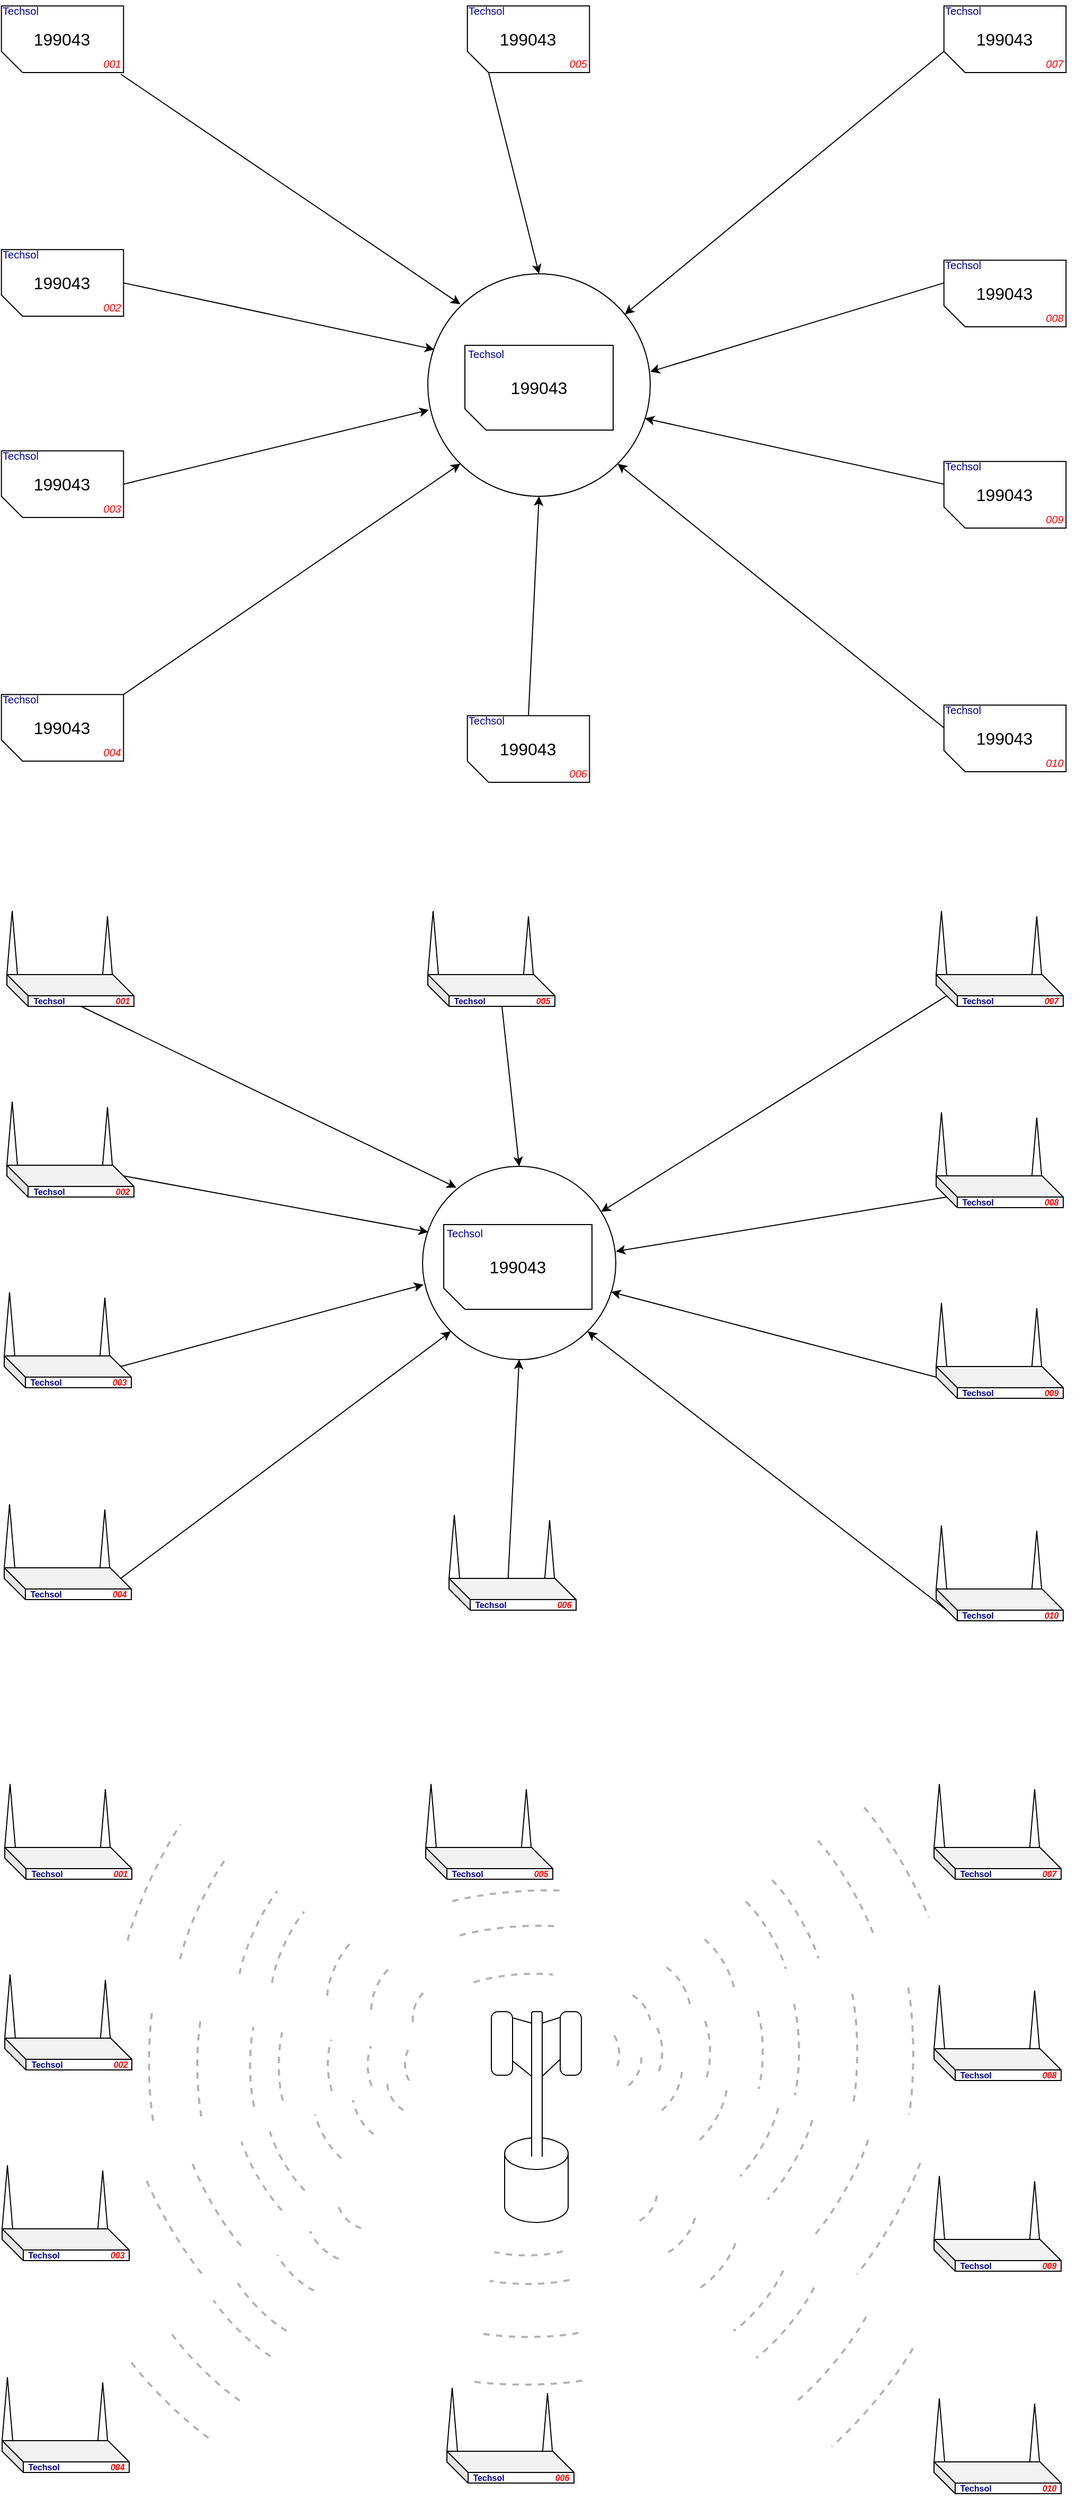 <mxfile version="16.2.7" type="github">
  <diagram id="_mQn2ZhS-5XswmsV8zku" name="Page-1">
    <mxGraphModel dx="1059" dy="1225" grid="1" gridSize="10" guides="1" tooltips="1" connect="1" arrows="1" fold="1" page="1" pageScale="1" pageWidth="1169" pageHeight="827" math="0" shadow="0">
      <root>
        <mxCell id="0" />
        <mxCell id="1" parent="0" />
        <mxCell id="G6ge_VEYu1JqmQReZd8N-7" value="" style="group" vertex="1" connectable="0" parent="1">
          <mxGeometry x="515" y="371" width="175" height="147.5" as="geometry" />
        </mxCell>
        <mxCell id="G6ge_VEYu1JqmQReZd8N-59" value="" style="ellipse;whiteSpace=wrap;html=1;aspect=fixed;fontSize=10;fontColor=#FF0000;" vertex="1" parent="G6ge_VEYu1JqmQReZd8N-7">
          <mxGeometry x="-35" y="-62.5" width="210" height="210" as="geometry" />
        </mxCell>
        <mxCell id="G6ge_VEYu1JqmQReZd8N-3" value="" style="shape=card;whiteSpace=wrap;html=1;rotation=-90;size=20;" vertex="1" parent="G6ge_VEYu1JqmQReZd8N-7">
          <mxGeometry x="30" y="-25" width="80" height="140" as="geometry" />
        </mxCell>
        <mxCell id="G6ge_VEYu1JqmQReZd8N-4" value="199043" style="text;html=1;strokeColor=none;fillColor=none;align=center;verticalAlign=middle;whiteSpace=wrap;rounded=0;fontSize=16;" vertex="1" parent="G6ge_VEYu1JqmQReZd8N-7">
          <mxGeometry x="40" y="30" width="60" height="30" as="geometry" />
        </mxCell>
        <mxCell id="G6ge_VEYu1JqmQReZd8N-5" value="Techsol" style="text;html=1;strokeColor=none;fillColor=none;align=center;verticalAlign=middle;whiteSpace=wrap;rounded=0;fontSize=10;fontColor=#000099;" vertex="1" parent="G6ge_VEYu1JqmQReZd8N-7">
          <mxGeometry width="40" height="25" as="geometry" />
        </mxCell>
        <mxCell id="G6ge_VEYu1JqmQReZd8N-9" value="" style="group" vertex="1" connectable="0" parent="1">
          <mxGeometry x="970" y="50" width="130" height="70" as="geometry" />
        </mxCell>
        <mxCell id="G6ge_VEYu1JqmQReZd8N-10" value="" style="shape=card;whiteSpace=wrap;html=1;rotation=-90;size=20;" vertex="1" parent="G6ge_VEYu1JqmQReZd8N-9">
          <mxGeometry x="23.571" y="-20.588" width="62.857" height="115.294" as="geometry" />
        </mxCell>
        <mxCell id="G6ge_VEYu1JqmQReZd8N-11" value="199043" style="text;html=1;strokeColor=none;fillColor=none;align=center;verticalAlign=middle;whiteSpace=wrap;rounded=0;fontSize=16;" vertex="1" parent="G6ge_VEYu1JqmQReZd8N-9">
          <mxGeometry x="31.429" y="24.706" width="47.143" height="24.706" as="geometry" />
        </mxCell>
        <mxCell id="G6ge_VEYu1JqmQReZd8N-12" value="Techsol" style="text;html=1;strokeColor=none;fillColor=none;align=center;verticalAlign=middle;whiteSpace=wrap;rounded=0;fontSize=10;fontColor=#000099;" vertex="1" parent="G6ge_VEYu1JqmQReZd8N-9">
          <mxGeometry width="31.429" height="20.588" as="geometry" />
        </mxCell>
        <mxCell id="G6ge_VEYu1JqmQReZd8N-13" value="007" style="text;html=1;strokeColor=none;fillColor=none;align=center;verticalAlign=middle;whiteSpace=wrap;rounded=0;fontSize=10;fontColor=#FF0000;fontStyle=2" vertex="1" parent="G6ge_VEYu1JqmQReZd8N-9">
          <mxGeometry x="87" y="50" width="30" height="20" as="geometry" />
        </mxCell>
        <mxCell id="G6ge_VEYu1JqmQReZd8N-14" value="" style="group" vertex="1" connectable="0" parent="1">
          <mxGeometry x="970" y="290" width="130" height="70" as="geometry" />
        </mxCell>
        <mxCell id="G6ge_VEYu1JqmQReZd8N-15" value="" style="shape=card;whiteSpace=wrap;html=1;rotation=-90;size=20;" vertex="1" parent="G6ge_VEYu1JqmQReZd8N-14">
          <mxGeometry x="23.571" y="-20.588" width="62.857" height="115.294" as="geometry" />
        </mxCell>
        <mxCell id="G6ge_VEYu1JqmQReZd8N-16" value="199043" style="text;html=1;strokeColor=none;fillColor=none;align=center;verticalAlign=middle;whiteSpace=wrap;rounded=0;fontSize=16;" vertex="1" parent="G6ge_VEYu1JqmQReZd8N-14">
          <mxGeometry x="31.429" y="24.706" width="47.143" height="24.706" as="geometry" />
        </mxCell>
        <mxCell id="G6ge_VEYu1JqmQReZd8N-17" value="Techsol" style="text;html=1;strokeColor=none;fillColor=none;align=center;verticalAlign=middle;whiteSpace=wrap;rounded=0;fontSize=10;fontColor=#000099;" vertex="1" parent="G6ge_VEYu1JqmQReZd8N-14">
          <mxGeometry width="31.429" height="20.588" as="geometry" />
        </mxCell>
        <mxCell id="G6ge_VEYu1JqmQReZd8N-18" value="008" style="text;html=1;strokeColor=none;fillColor=none;align=center;verticalAlign=middle;whiteSpace=wrap;rounded=0;fontSize=10;fontColor=#FF0000;fontStyle=2" vertex="1" parent="G6ge_VEYu1JqmQReZd8N-14">
          <mxGeometry x="87" y="50" width="30" height="20" as="geometry" />
        </mxCell>
        <mxCell id="G6ge_VEYu1JqmQReZd8N-19" value="" style="group" vertex="1" connectable="0" parent="1">
          <mxGeometry x="970" y="480" width="130" height="70" as="geometry" />
        </mxCell>
        <mxCell id="G6ge_VEYu1JqmQReZd8N-20" value="" style="shape=card;whiteSpace=wrap;html=1;rotation=-90;size=20;" vertex="1" parent="G6ge_VEYu1JqmQReZd8N-19">
          <mxGeometry x="23.571" y="-20.588" width="62.857" height="115.294" as="geometry" />
        </mxCell>
        <mxCell id="G6ge_VEYu1JqmQReZd8N-21" value="199043" style="text;html=1;strokeColor=none;fillColor=none;align=center;verticalAlign=middle;whiteSpace=wrap;rounded=0;fontSize=16;" vertex="1" parent="G6ge_VEYu1JqmQReZd8N-19">
          <mxGeometry x="31.429" y="24.706" width="47.143" height="24.706" as="geometry" />
        </mxCell>
        <mxCell id="G6ge_VEYu1JqmQReZd8N-22" value="Techsol" style="text;html=1;strokeColor=none;fillColor=none;align=center;verticalAlign=middle;whiteSpace=wrap;rounded=0;fontSize=10;fontColor=#000099;" vertex="1" parent="G6ge_VEYu1JqmQReZd8N-19">
          <mxGeometry width="31.429" height="20.588" as="geometry" />
        </mxCell>
        <mxCell id="G6ge_VEYu1JqmQReZd8N-23" value="009" style="text;html=1;strokeColor=none;fillColor=none;align=center;verticalAlign=middle;whiteSpace=wrap;rounded=0;fontSize=10;fontColor=#FF0000;fontStyle=2" vertex="1" parent="G6ge_VEYu1JqmQReZd8N-19">
          <mxGeometry x="87" y="50" width="30" height="20" as="geometry" />
        </mxCell>
        <mxCell id="G6ge_VEYu1JqmQReZd8N-24" value="" style="group" vertex="1" connectable="0" parent="1">
          <mxGeometry x="970" y="710" width="130" height="70" as="geometry" />
        </mxCell>
        <mxCell id="G6ge_VEYu1JqmQReZd8N-25" value="" style="shape=card;whiteSpace=wrap;html=1;rotation=-90;size=20;" vertex="1" parent="G6ge_VEYu1JqmQReZd8N-24">
          <mxGeometry x="23.571" y="-20.588" width="62.857" height="115.294" as="geometry" />
        </mxCell>
        <mxCell id="G6ge_VEYu1JqmQReZd8N-26" value="199043" style="text;html=1;strokeColor=none;fillColor=none;align=center;verticalAlign=middle;whiteSpace=wrap;rounded=0;fontSize=16;" vertex="1" parent="G6ge_VEYu1JqmQReZd8N-24">
          <mxGeometry x="31.429" y="24.706" width="47.143" height="24.706" as="geometry" />
        </mxCell>
        <mxCell id="G6ge_VEYu1JqmQReZd8N-27" value="Techsol" style="text;html=1;strokeColor=none;fillColor=none;align=center;verticalAlign=middle;whiteSpace=wrap;rounded=0;fontSize=10;fontColor=#000099;" vertex="1" parent="G6ge_VEYu1JqmQReZd8N-24">
          <mxGeometry width="31.429" height="20.588" as="geometry" />
        </mxCell>
        <mxCell id="G6ge_VEYu1JqmQReZd8N-28" value="010" style="text;html=1;strokeColor=none;fillColor=none;align=center;verticalAlign=middle;whiteSpace=wrap;rounded=0;fontSize=10;fontColor=#FF0000;fontStyle=2" vertex="1" parent="G6ge_VEYu1JqmQReZd8N-24">
          <mxGeometry x="87" y="50" width="30" height="20" as="geometry" />
        </mxCell>
        <mxCell id="G6ge_VEYu1JqmQReZd8N-29" value="" style="group" vertex="1" connectable="0" parent="1">
          <mxGeometry x="80" y="50" width="130" height="70" as="geometry" />
        </mxCell>
        <mxCell id="G6ge_VEYu1JqmQReZd8N-30" value="" style="shape=card;whiteSpace=wrap;html=1;rotation=-90;size=20;" vertex="1" parent="G6ge_VEYu1JqmQReZd8N-29">
          <mxGeometry x="23.571" y="-20.588" width="62.857" height="115.294" as="geometry" />
        </mxCell>
        <mxCell id="G6ge_VEYu1JqmQReZd8N-31" value="199043" style="text;html=1;strokeColor=none;fillColor=none;align=center;verticalAlign=middle;whiteSpace=wrap;rounded=0;fontSize=16;" vertex="1" parent="G6ge_VEYu1JqmQReZd8N-29">
          <mxGeometry x="31.429" y="24.706" width="47.143" height="24.706" as="geometry" />
        </mxCell>
        <mxCell id="G6ge_VEYu1JqmQReZd8N-32" value="Techsol" style="text;html=1;strokeColor=none;fillColor=none;align=center;verticalAlign=middle;whiteSpace=wrap;rounded=0;fontSize=10;fontColor=#000099;" vertex="1" parent="G6ge_VEYu1JqmQReZd8N-29">
          <mxGeometry width="31.429" height="20.588" as="geometry" />
        </mxCell>
        <mxCell id="G6ge_VEYu1JqmQReZd8N-33" value="001" style="text;html=1;strokeColor=none;fillColor=none;align=center;verticalAlign=middle;whiteSpace=wrap;rounded=0;fontSize=10;fontColor=#FF0000;fontStyle=2" vertex="1" parent="G6ge_VEYu1JqmQReZd8N-29">
          <mxGeometry x="87" y="50" width="30" height="20" as="geometry" />
        </mxCell>
        <mxCell id="G6ge_VEYu1JqmQReZd8N-34" value="" style="group" vertex="1" connectable="0" parent="1">
          <mxGeometry x="80" y="280" width="130" height="70" as="geometry" />
        </mxCell>
        <mxCell id="G6ge_VEYu1JqmQReZd8N-35" value="" style="shape=card;whiteSpace=wrap;html=1;rotation=-90;size=20;" vertex="1" parent="G6ge_VEYu1JqmQReZd8N-34">
          <mxGeometry x="23.571" y="-20.588" width="62.857" height="115.294" as="geometry" />
        </mxCell>
        <mxCell id="G6ge_VEYu1JqmQReZd8N-36" value="199043" style="text;html=1;strokeColor=none;fillColor=none;align=center;verticalAlign=middle;whiteSpace=wrap;rounded=0;fontSize=16;" vertex="1" parent="G6ge_VEYu1JqmQReZd8N-34">
          <mxGeometry x="31.429" y="24.706" width="47.143" height="24.706" as="geometry" />
        </mxCell>
        <mxCell id="G6ge_VEYu1JqmQReZd8N-37" value="Techsol" style="text;html=1;strokeColor=none;fillColor=none;align=center;verticalAlign=middle;whiteSpace=wrap;rounded=0;fontSize=10;fontColor=#000099;" vertex="1" parent="G6ge_VEYu1JqmQReZd8N-34">
          <mxGeometry width="31.429" height="20.588" as="geometry" />
        </mxCell>
        <mxCell id="G6ge_VEYu1JqmQReZd8N-38" value="002" style="text;html=1;strokeColor=none;fillColor=none;align=center;verticalAlign=middle;whiteSpace=wrap;rounded=0;fontSize=10;fontColor=#FF0000;fontStyle=2" vertex="1" parent="G6ge_VEYu1JqmQReZd8N-34">
          <mxGeometry x="87" y="50" width="30" height="20" as="geometry" />
        </mxCell>
        <mxCell id="G6ge_VEYu1JqmQReZd8N-39" value="" style="group" vertex="1" connectable="0" parent="1">
          <mxGeometry x="80" y="470" width="130" height="70" as="geometry" />
        </mxCell>
        <mxCell id="G6ge_VEYu1JqmQReZd8N-40" value="" style="shape=card;whiteSpace=wrap;html=1;rotation=-90;size=20;" vertex="1" parent="G6ge_VEYu1JqmQReZd8N-39">
          <mxGeometry x="23.571" y="-20.588" width="62.857" height="115.294" as="geometry" />
        </mxCell>
        <mxCell id="G6ge_VEYu1JqmQReZd8N-41" value="199043" style="text;html=1;strokeColor=none;fillColor=none;align=center;verticalAlign=middle;whiteSpace=wrap;rounded=0;fontSize=16;" vertex="1" parent="G6ge_VEYu1JqmQReZd8N-39">
          <mxGeometry x="31.429" y="24.706" width="47.143" height="24.706" as="geometry" />
        </mxCell>
        <mxCell id="G6ge_VEYu1JqmQReZd8N-42" value="Techsol" style="text;html=1;strokeColor=none;fillColor=none;align=center;verticalAlign=middle;whiteSpace=wrap;rounded=0;fontSize=10;fontColor=#000099;" vertex="1" parent="G6ge_VEYu1JqmQReZd8N-39">
          <mxGeometry width="31.429" height="20.588" as="geometry" />
        </mxCell>
        <mxCell id="G6ge_VEYu1JqmQReZd8N-43" value="003" style="text;html=1;strokeColor=none;fillColor=none;align=center;verticalAlign=middle;whiteSpace=wrap;rounded=0;fontSize=10;fontColor=#FF0000;fontStyle=2" vertex="1" parent="G6ge_VEYu1JqmQReZd8N-39">
          <mxGeometry x="87" y="50" width="30" height="20" as="geometry" />
        </mxCell>
        <mxCell id="G6ge_VEYu1JqmQReZd8N-44" value="" style="group" vertex="1" connectable="0" parent="1">
          <mxGeometry x="80" y="700" width="130" height="70" as="geometry" />
        </mxCell>
        <mxCell id="G6ge_VEYu1JqmQReZd8N-45" value="" style="shape=card;whiteSpace=wrap;html=1;rotation=-90;size=20;" vertex="1" parent="G6ge_VEYu1JqmQReZd8N-44">
          <mxGeometry x="23.571" y="-20.588" width="62.857" height="115.294" as="geometry" />
        </mxCell>
        <mxCell id="G6ge_VEYu1JqmQReZd8N-46" value="199043" style="text;html=1;strokeColor=none;fillColor=none;align=center;verticalAlign=middle;whiteSpace=wrap;rounded=0;fontSize=16;" vertex="1" parent="G6ge_VEYu1JqmQReZd8N-44">
          <mxGeometry x="31.429" y="24.706" width="47.143" height="24.706" as="geometry" />
        </mxCell>
        <mxCell id="G6ge_VEYu1JqmQReZd8N-47" value="Techsol" style="text;html=1;strokeColor=none;fillColor=none;align=center;verticalAlign=middle;whiteSpace=wrap;rounded=0;fontSize=10;fontColor=#000099;" vertex="1" parent="G6ge_VEYu1JqmQReZd8N-44">
          <mxGeometry width="31.429" height="20.588" as="geometry" />
        </mxCell>
        <mxCell id="G6ge_VEYu1JqmQReZd8N-48" value="004" style="text;html=1;strokeColor=none;fillColor=none;align=center;verticalAlign=middle;whiteSpace=wrap;rounded=0;fontSize=10;fontColor=#FF0000;fontStyle=2" vertex="1" parent="G6ge_VEYu1JqmQReZd8N-44">
          <mxGeometry x="87" y="50" width="30" height="20" as="geometry" />
        </mxCell>
        <mxCell id="G6ge_VEYu1JqmQReZd8N-49" value="" style="group" vertex="1" connectable="0" parent="1">
          <mxGeometry x="520" y="50" width="130" height="70" as="geometry" />
        </mxCell>
        <mxCell id="G6ge_VEYu1JqmQReZd8N-50" value="" style="shape=card;whiteSpace=wrap;html=1;rotation=-90;size=20;" vertex="1" parent="G6ge_VEYu1JqmQReZd8N-49">
          <mxGeometry x="23.571" y="-20.588" width="62.857" height="115.294" as="geometry" />
        </mxCell>
        <mxCell id="G6ge_VEYu1JqmQReZd8N-51" value="199043" style="text;html=1;strokeColor=none;fillColor=none;align=center;verticalAlign=middle;whiteSpace=wrap;rounded=0;fontSize=16;" vertex="1" parent="G6ge_VEYu1JqmQReZd8N-49">
          <mxGeometry x="31.429" y="24.706" width="47.143" height="24.706" as="geometry" />
        </mxCell>
        <mxCell id="G6ge_VEYu1JqmQReZd8N-52" value="Techsol" style="text;html=1;strokeColor=none;fillColor=none;align=center;verticalAlign=middle;whiteSpace=wrap;rounded=0;fontSize=10;fontColor=#000099;" vertex="1" parent="G6ge_VEYu1JqmQReZd8N-49">
          <mxGeometry width="31.429" height="20.588" as="geometry" />
        </mxCell>
        <mxCell id="G6ge_VEYu1JqmQReZd8N-53" value="005" style="text;html=1;strokeColor=none;fillColor=none;align=center;verticalAlign=middle;whiteSpace=wrap;rounded=0;fontSize=10;fontColor=#FF0000;fontStyle=2" vertex="1" parent="G6ge_VEYu1JqmQReZd8N-49">
          <mxGeometry x="87" y="50" width="30" height="20" as="geometry" />
        </mxCell>
        <mxCell id="G6ge_VEYu1JqmQReZd8N-54" value="" style="group" vertex="1" connectable="0" parent="1">
          <mxGeometry x="520" y="720" width="130" height="70" as="geometry" />
        </mxCell>
        <mxCell id="G6ge_VEYu1JqmQReZd8N-55" value="" style="shape=card;whiteSpace=wrap;html=1;rotation=-90;size=20;" vertex="1" parent="G6ge_VEYu1JqmQReZd8N-54">
          <mxGeometry x="23.571" y="-20.588" width="62.857" height="115.294" as="geometry" />
        </mxCell>
        <mxCell id="G6ge_VEYu1JqmQReZd8N-56" value="199043" style="text;html=1;strokeColor=none;fillColor=none;align=center;verticalAlign=middle;whiteSpace=wrap;rounded=0;fontSize=16;" vertex="1" parent="G6ge_VEYu1JqmQReZd8N-54">
          <mxGeometry x="31.429" y="24.706" width="47.143" height="24.706" as="geometry" />
        </mxCell>
        <mxCell id="G6ge_VEYu1JqmQReZd8N-57" value="Techsol" style="text;html=1;strokeColor=none;fillColor=none;align=center;verticalAlign=middle;whiteSpace=wrap;rounded=0;fontSize=10;fontColor=#000099;" vertex="1" parent="G6ge_VEYu1JqmQReZd8N-54">
          <mxGeometry width="31.429" height="20.588" as="geometry" />
        </mxCell>
        <mxCell id="G6ge_VEYu1JqmQReZd8N-58" value="006" style="text;html=1;strokeColor=none;fillColor=none;align=center;verticalAlign=middle;whiteSpace=wrap;rounded=0;fontSize=10;fontColor=#FF0000;fontStyle=2" vertex="1" parent="G6ge_VEYu1JqmQReZd8N-54">
          <mxGeometry x="87" y="50" width="30" height="20" as="geometry" />
        </mxCell>
        <mxCell id="G6ge_VEYu1JqmQReZd8N-64" value="" style="endArrow=classic;html=1;rounded=0;fontSize=10;fontColor=#FF0000;exitX=0;exitY=0;exitDx=20;exitDy=0;exitPerimeter=0;" edge="1" parent="1" source="G6ge_VEYu1JqmQReZd8N-10" target="G6ge_VEYu1JqmQReZd8N-59">
          <mxGeometry width="50" height="50" relative="1" as="geometry">
            <mxPoint x="610" y="400" as="sourcePoint" />
            <mxPoint x="660" y="350" as="targetPoint" />
          </mxGeometry>
        </mxCell>
        <mxCell id="G6ge_VEYu1JqmQReZd8N-65" value="" style="endArrow=classic;html=1;rounded=0;fontSize=10;fontColor=#FF0000;exitX=0;exitY=0;exitDx=41.429;exitDy=0;entryX=1;entryY=0.44;entryDx=0;entryDy=0;entryPerimeter=0;exitPerimeter=0;" edge="1" parent="1" source="G6ge_VEYu1JqmQReZd8N-15" target="G6ge_VEYu1JqmQReZd8N-59">
          <mxGeometry width="50" height="50" relative="1" as="geometry">
            <mxPoint x="977.353" y="108.487" as="sourcePoint" />
            <mxPoint x="676.01" y="356.699" as="targetPoint" />
          </mxGeometry>
        </mxCell>
        <mxCell id="G6ge_VEYu1JqmQReZd8N-66" value="" style="endArrow=classic;html=1;rounded=0;fontSize=10;fontColor=#FF0000;exitX=0;exitY=0;exitDx=41.429;exitDy=0;entryX=0.976;entryY=0.65;entryDx=0;entryDy=0;entryPerimeter=0;exitPerimeter=0;" edge="1" parent="1" source="G6ge_VEYu1JqmQReZd8N-20" target="G6ge_VEYu1JqmQReZd8N-59">
          <mxGeometry width="50" height="50" relative="1" as="geometry">
            <mxPoint x="980" y="315.441" as="sourcePoint" />
            <mxPoint x="700" y="410.9" as="targetPoint" />
          </mxGeometry>
        </mxCell>
        <mxCell id="G6ge_VEYu1JqmQReZd8N-68" value="" style="endArrow=classic;html=1;rounded=0;fontSize=10;fontColor=#FF0000;exitX=0;exitY=0;exitDx=41.429;exitDy=0;entryX=1;entryY=1;entryDx=0;entryDy=0;exitPerimeter=0;" edge="1" parent="1" source="G6ge_VEYu1JqmQReZd8N-25" target="G6ge_VEYu1JqmQReZd8N-59">
          <mxGeometry width="50" height="50" relative="1" as="geometry">
            <mxPoint x="980" y="495.147" as="sourcePoint" />
            <mxPoint x="694.96" y="455" as="targetPoint" />
          </mxGeometry>
        </mxCell>
        <mxCell id="G6ge_VEYu1JqmQReZd8N-69" value="" style="endArrow=classic;html=1;rounded=0;fontSize=10;fontColor=#FF0000;exitX=1;exitY=0.5;exitDx=0;exitDy=0;entryX=0.5;entryY=1;entryDx=0;entryDy=0;exitPerimeter=0;" edge="1" parent="1" source="G6ge_VEYu1JqmQReZd8N-55" target="G6ge_VEYu1JqmQReZd8N-59">
          <mxGeometry width="50" height="50" relative="1" as="geometry">
            <mxPoint x="980" y="725.147" as="sourcePoint" />
            <mxPoint x="669.246" y="497.746" as="targetPoint" />
          </mxGeometry>
        </mxCell>
        <mxCell id="G6ge_VEYu1JqmQReZd8N-70" value="" style="endArrow=classic;html=1;rounded=0;fontSize=10;fontColor=#FF0000;exitX=1;exitY=1;exitDx=0;exitDy=0;entryX=0;entryY=1;entryDx=0;entryDy=0;exitPerimeter=0;" edge="1" parent="1" source="G6ge_VEYu1JqmQReZd8N-45" target="G6ge_VEYu1JqmQReZd8N-59">
          <mxGeometry width="50" height="50" relative="1" as="geometry">
            <mxPoint x="585.0" y="735.63" as="sourcePoint" />
            <mxPoint x="595" y="528.5" as="targetPoint" />
          </mxGeometry>
        </mxCell>
        <mxCell id="G6ge_VEYu1JqmQReZd8N-71" value="" style="endArrow=classic;html=1;rounded=0;fontSize=10;fontColor=#FF0000;exitX=0.5;exitY=1;exitDx=0;exitDy=0;entryX=0.005;entryY=0.612;entryDx=0;entryDy=0;exitPerimeter=0;entryPerimeter=0;" edge="1" parent="1" source="G6ge_VEYu1JqmQReZd8N-40" target="G6ge_VEYu1JqmQReZd8N-59">
          <mxGeometry width="50" height="50" relative="1" as="geometry">
            <mxPoint x="162.647" y="715.63" as="sourcePoint" />
            <mxPoint x="520.754" y="497.746" as="targetPoint" />
          </mxGeometry>
        </mxCell>
        <mxCell id="G6ge_VEYu1JqmQReZd8N-72" value="" style="endArrow=classic;html=1;rounded=0;fontSize=10;fontColor=#FF0000;exitX=0.5;exitY=1;exitDx=0;exitDy=0;entryX=0.029;entryY=0.34;entryDx=0;entryDy=0;exitPerimeter=0;entryPerimeter=0;" edge="1" parent="1" source="G6ge_VEYu1JqmQReZd8N-35" target="G6ge_VEYu1JqmQReZd8N-59">
          <mxGeometry width="50" height="50" relative="1" as="geometry">
            <mxPoint x="162.647" y="517.059" as="sourcePoint" />
            <mxPoint x="491.05" y="447.02" as="targetPoint" />
          </mxGeometry>
        </mxCell>
        <mxCell id="G6ge_VEYu1JqmQReZd8N-73" value="" style="endArrow=classic;html=1;rounded=0;fontSize=10;fontColor=#FF0000;entryX=0;entryY=0;entryDx=0;entryDy=0;" edge="1" parent="1">
          <mxGeometry width="50" height="50" relative="1" as="geometry">
            <mxPoint x="190" y="120" as="sourcePoint" />
            <mxPoint x="510.754" y="337.254" as="targetPoint" />
          </mxGeometry>
        </mxCell>
        <mxCell id="G6ge_VEYu1JqmQReZd8N-74" value="" style="endArrow=classic;html=1;rounded=0;fontSize=10;fontColor=#FF0000;exitX=0;exitY=0;exitDx=0;exitDy=20;entryX=0.5;entryY=0;entryDx=0;entryDy=0;exitPerimeter=0;" edge="1" parent="1" source="G6ge_VEYu1JqmQReZd8N-50" target="G6ge_VEYu1JqmQReZd8N-59">
          <mxGeometry width="50" height="50" relative="1" as="geometry">
            <mxPoint x="159.5" y="120" as="sourcePoint" />
            <mxPoint x="520.754" y="349.254" as="targetPoint" />
          </mxGeometry>
        </mxCell>
        <mxCell id="G6ge_VEYu1JqmQReZd8N-81" value="" style="group" vertex="1" connectable="0" parent="1">
          <mxGeometry x="480" y="910" width="125" height="95" as="geometry" />
        </mxCell>
        <mxCell id="G6ge_VEYu1JqmQReZd8N-76" value="" style="triangle;whiteSpace=wrap;html=1;fontSize=10;fontColor=#FF0000;rotation=-90;" vertex="1" parent="G6ge_VEYu1JqmQReZd8N-81">
          <mxGeometry x="65" y="30" width="60" height="10" as="geometry" />
        </mxCell>
        <mxCell id="G6ge_VEYu1JqmQReZd8N-77" value="" style="shape=cube;whiteSpace=wrap;html=1;boundedLbl=1;backgroundOutline=1;darkOpacity=0.05;darkOpacity2=0.1;fontSize=10;fontColor=#FF0000;" vertex="1" parent="G6ge_VEYu1JqmQReZd8N-81">
          <mxGeometry y="60" width="120" height="30" as="geometry" />
        </mxCell>
        <mxCell id="G6ge_VEYu1JqmQReZd8N-80" value="" style="triangle;whiteSpace=wrap;html=1;fontSize=10;fontColor=#FF0000;rotation=-90;" vertex="1" parent="G6ge_VEYu1JqmQReZd8N-81">
          <mxGeometry x="-25" y="25" width="60" height="10" as="geometry" />
        </mxCell>
        <mxCell id="G6ge_VEYu1JqmQReZd8N-82" value="Techsol" style="text;html=1;strokeColor=none;fillColor=none;align=center;verticalAlign=middle;whiteSpace=wrap;rounded=0;fontSize=8;fontColor=#000099;fontStyle=1" vertex="1" parent="G6ge_VEYu1JqmQReZd8N-81">
          <mxGeometry x="24.29" y="74.41" width="31.429" height="20.588" as="geometry" />
        </mxCell>
        <mxCell id="G6ge_VEYu1JqmQReZd8N-83" value="005" style="text;html=1;strokeColor=none;fillColor=none;align=center;verticalAlign=middle;whiteSpace=wrap;rounded=0;fontSize=8;fontColor=#FF0000;fontStyle=3" vertex="1" parent="G6ge_VEYu1JqmQReZd8N-81">
          <mxGeometry x="94" y="75" width="30" height="20" as="geometry" />
        </mxCell>
        <mxCell id="G6ge_VEYu1JqmQReZd8N-84" value="" style="group" vertex="1" connectable="0" parent="1">
          <mxGeometry x="495" y="1201" width="175" height="147.5" as="geometry" />
        </mxCell>
        <mxCell id="G6ge_VEYu1JqmQReZd8N-85" value="" style="ellipse;whiteSpace=wrap;html=1;aspect=fixed;fontSize=10;fontColor=#FF0000;" vertex="1" parent="G6ge_VEYu1JqmQReZd8N-84">
          <mxGeometry x="-20" y="-50" width="182.5" height="182.5" as="geometry" />
        </mxCell>
        <mxCell id="G6ge_VEYu1JqmQReZd8N-86" value="" style="shape=card;whiteSpace=wrap;html=1;rotation=-90;size=20;" vertex="1" parent="G6ge_VEYu1JqmQReZd8N-84">
          <mxGeometry x="30" y="-25" width="80" height="140" as="geometry" />
        </mxCell>
        <mxCell id="G6ge_VEYu1JqmQReZd8N-87" value="199043" style="text;html=1;strokeColor=none;fillColor=none;align=center;verticalAlign=middle;whiteSpace=wrap;rounded=0;fontSize=16;" vertex="1" parent="G6ge_VEYu1JqmQReZd8N-84">
          <mxGeometry x="40" y="30" width="60" height="30" as="geometry" />
        </mxCell>
        <mxCell id="G6ge_VEYu1JqmQReZd8N-88" value="Techsol" style="text;html=1;strokeColor=none;fillColor=none;align=center;verticalAlign=middle;whiteSpace=wrap;rounded=0;fontSize=10;fontColor=#000099;" vertex="1" parent="G6ge_VEYu1JqmQReZd8N-84">
          <mxGeometry width="40" height="25" as="geometry" />
        </mxCell>
        <mxCell id="G6ge_VEYu1JqmQReZd8N-139" value="" style="endArrow=classic;html=1;rounded=0;fontSize=10;fontColor=#FF0000;exitX=0;exitY=0;exitDx=10;exitDy=20;exitPerimeter=0;" edge="1" source="G6ge_VEYu1JqmQReZd8N-199" target="G6ge_VEYu1JqmQReZd8N-85" parent="1">
          <mxGeometry width="50" height="50" relative="1" as="geometry">
            <mxPoint x="947.353" y="928.487" as="sourcePoint" />
            <mxPoint x="640" y="1180" as="targetPoint" />
          </mxGeometry>
        </mxCell>
        <mxCell id="G6ge_VEYu1JqmQReZd8N-140" value="" style="endArrow=classic;html=1;rounded=0;fontSize=10;fontColor=#FF0000;exitX=0;exitY=0;exitDx=10;exitDy=20;entryX=1;entryY=0.44;entryDx=0;entryDy=0;entryPerimeter=0;exitPerimeter=0;" edge="1" source="G6ge_VEYu1JqmQReZd8N-193" target="G6ge_VEYu1JqmQReZd8N-85" parent="1">
          <mxGeometry width="50" height="50" relative="1" as="geometry">
            <mxPoint x="947.353" y="1147.059" as="sourcePoint" />
            <mxPoint x="656.01" y="1186.699" as="targetPoint" />
          </mxGeometry>
        </mxCell>
        <mxCell id="G6ge_VEYu1JqmQReZd8N-141" value="" style="endArrow=classic;html=1;rounded=0;fontSize=10;fontColor=#FF0000;exitX=0;exitY=0;exitDx=0;exitDy=10;entryX=0.976;entryY=0.65;entryDx=0;entryDy=0;entryPerimeter=0;exitPerimeter=0;" edge="1" source="G6ge_VEYu1JqmQReZd8N-187" target="G6ge_VEYu1JqmQReZd8N-85" parent="1">
          <mxGeometry width="50" height="50" relative="1" as="geometry">
            <mxPoint x="947.353" y="1337.059" as="sourcePoint" />
            <mxPoint x="680" y="1240.9" as="targetPoint" />
          </mxGeometry>
        </mxCell>
        <mxCell id="G6ge_VEYu1JqmQReZd8N-142" value="" style="endArrow=classic;html=1;rounded=0;fontSize=10;fontColor=#FF0000;exitX=0;exitY=0;exitDx=10;exitDy=20;entryX=1;entryY=1;entryDx=0;entryDy=0;exitPerimeter=0;" edge="1" source="G6ge_VEYu1JqmQReZd8N-181" target="G6ge_VEYu1JqmQReZd8N-85" parent="1">
          <mxGeometry width="50" height="50" relative="1" as="geometry">
            <mxPoint x="947.353" y="1567.059" as="sourcePoint" />
            <mxPoint x="674.96" y="1285" as="targetPoint" />
          </mxGeometry>
        </mxCell>
        <mxCell id="G6ge_VEYu1JqmQReZd8N-143" value="" style="endArrow=classic;html=1;rounded=0;fontSize=10;fontColor=#FF0000;exitX=1;exitY=0.5;exitDx=0;exitDy=0;entryX=0.5;entryY=1;entryDx=0;entryDy=0;exitPerimeter=0;" edge="1" target="G6ge_VEYu1JqmQReZd8N-85" parent="1">
          <mxGeometry width="50" height="50" relative="1" as="geometry">
            <mxPoint x="555.0" y="1555.63" as="sourcePoint" />
            <mxPoint x="649.246" y="1327.746" as="targetPoint" />
          </mxGeometry>
        </mxCell>
        <mxCell id="G6ge_VEYu1JqmQReZd8N-144" value="" style="endArrow=classic;html=1;rounded=0;fontSize=10;fontColor=#FF0000;exitX=0;exitY=0;exitDx=110;exitDy=10;entryX=0;entryY=1;entryDx=0;entryDy=0;exitPerimeter=0;" edge="1" source="G6ge_VEYu1JqmQReZd8N-169" target="G6ge_VEYu1JqmQReZd8N-85" parent="1">
          <mxGeometry width="50" height="50" relative="1" as="geometry">
            <mxPoint x="172.647" y="1535.63" as="sourcePoint" />
            <mxPoint x="575" y="1358.5" as="targetPoint" />
          </mxGeometry>
        </mxCell>
        <mxCell id="G6ge_VEYu1JqmQReZd8N-145" value="" style="endArrow=classic;html=1;rounded=0;fontSize=10;fontColor=#FF0000;exitX=0;exitY=0;exitDx=110;exitDy=10;entryX=0.005;entryY=0.612;entryDx=0;entryDy=0;exitPerimeter=0;entryPerimeter=0;" edge="1" source="G6ge_VEYu1JqmQReZd8N-163" target="G6ge_VEYu1JqmQReZd8N-85" parent="1">
          <mxGeometry width="50" height="50" relative="1" as="geometry">
            <mxPoint x="172.647" y="1337.059" as="sourcePoint" />
            <mxPoint x="500.754" y="1327.746" as="targetPoint" />
          </mxGeometry>
        </mxCell>
        <mxCell id="G6ge_VEYu1JqmQReZd8N-146" value="" style="endArrow=classic;html=1;rounded=0;fontSize=10;fontColor=#FF0000;exitX=0;exitY=0;exitDx=110;exitDy=10;entryX=0.029;entryY=0.34;entryDx=0;entryDy=0;exitPerimeter=0;entryPerimeter=0;" edge="1" source="G6ge_VEYu1JqmQReZd8N-157" target="G6ge_VEYu1JqmQReZd8N-85" parent="1">
          <mxGeometry width="50" height="50" relative="1" as="geometry">
            <mxPoint x="172.647" y="1147.059" as="sourcePoint" />
            <mxPoint x="471.05" y="1277.02" as="targetPoint" />
          </mxGeometry>
        </mxCell>
        <mxCell id="G6ge_VEYu1JqmQReZd8N-147" value="" style="endArrow=classic;html=1;rounded=0;fontSize=10;fontColor=#FF0000;entryX=0.175;entryY=0.11;entryDx=0;entryDy=0;exitX=0;exitY=0;exitDx=70;exitDy=30;exitPerimeter=0;entryPerimeter=0;" edge="1" parent="1" source="G6ge_VEYu1JqmQReZd8N-151" target="G6ge_VEYu1JqmQReZd8N-85">
          <mxGeometry width="50" height="50" relative="1" as="geometry">
            <mxPoint x="270" y="1020" as="sourcePoint" />
            <mxPoint x="490.754" y="1167.254" as="targetPoint" />
          </mxGeometry>
        </mxCell>
        <mxCell id="G6ge_VEYu1JqmQReZd8N-148" value="" style="endArrow=classic;html=1;rounded=0;fontSize=10;fontColor=#FF0000;exitX=0;exitY=0;exitDx=70;exitDy=30;entryX=0.5;entryY=0;entryDx=0;entryDy=0;exitPerimeter=0;" edge="1" source="G6ge_VEYu1JqmQReZd8N-77" target="G6ge_VEYu1JqmQReZd8N-85" parent="1">
          <mxGeometry width="50" height="50" relative="1" as="geometry">
            <mxPoint x="517.353" y="948.487" as="sourcePoint" />
            <mxPoint x="500.754" y="1179.254" as="targetPoint" />
          </mxGeometry>
        </mxCell>
        <mxCell id="G6ge_VEYu1JqmQReZd8N-149" value="" style="group" vertex="1" connectable="0" parent="1">
          <mxGeometry x="82.5" y="910" width="125" height="95" as="geometry" />
        </mxCell>
        <mxCell id="G6ge_VEYu1JqmQReZd8N-150" value="" style="triangle;whiteSpace=wrap;html=1;fontSize=10;fontColor=#FF0000;rotation=-90;" vertex="1" parent="G6ge_VEYu1JqmQReZd8N-149">
          <mxGeometry x="65" y="30" width="60" height="10" as="geometry" />
        </mxCell>
        <mxCell id="G6ge_VEYu1JqmQReZd8N-151" value="" style="shape=cube;whiteSpace=wrap;html=1;boundedLbl=1;backgroundOutline=1;darkOpacity=0.05;darkOpacity2=0.1;fontSize=10;fontColor=#FF0000;" vertex="1" parent="G6ge_VEYu1JqmQReZd8N-149">
          <mxGeometry y="60" width="120" height="30" as="geometry" />
        </mxCell>
        <mxCell id="G6ge_VEYu1JqmQReZd8N-152" value="" style="triangle;whiteSpace=wrap;html=1;fontSize=10;fontColor=#FF0000;rotation=-90;" vertex="1" parent="G6ge_VEYu1JqmQReZd8N-149">
          <mxGeometry x="-25" y="25" width="60" height="10" as="geometry" />
        </mxCell>
        <mxCell id="G6ge_VEYu1JqmQReZd8N-153" value="Techsol" style="text;html=1;strokeColor=none;fillColor=none;align=center;verticalAlign=middle;whiteSpace=wrap;rounded=0;fontSize=8;fontColor=#000099;fontStyle=1" vertex="1" parent="G6ge_VEYu1JqmQReZd8N-149">
          <mxGeometry x="24.29" y="74.41" width="31.429" height="20.588" as="geometry" />
        </mxCell>
        <mxCell id="G6ge_VEYu1JqmQReZd8N-154" value="001" style="text;html=1;strokeColor=none;fillColor=none;align=center;verticalAlign=middle;whiteSpace=wrap;rounded=0;fontSize=8;fontColor=#FF0000;fontStyle=3" vertex="1" parent="G6ge_VEYu1JqmQReZd8N-149">
          <mxGeometry x="94" y="75" width="30" height="20" as="geometry" />
        </mxCell>
        <mxCell id="G6ge_VEYu1JqmQReZd8N-155" value="" style="group" vertex="1" connectable="0" parent="1">
          <mxGeometry x="82.5" y="1090" width="125" height="95" as="geometry" />
        </mxCell>
        <mxCell id="G6ge_VEYu1JqmQReZd8N-156" value="" style="triangle;whiteSpace=wrap;html=1;fontSize=10;fontColor=#FF0000;rotation=-90;" vertex="1" parent="G6ge_VEYu1JqmQReZd8N-155">
          <mxGeometry x="65" y="30" width="60" height="10" as="geometry" />
        </mxCell>
        <mxCell id="G6ge_VEYu1JqmQReZd8N-157" value="" style="shape=cube;whiteSpace=wrap;html=1;boundedLbl=1;backgroundOutline=1;darkOpacity=0.05;darkOpacity2=0.1;fontSize=10;fontColor=#FF0000;" vertex="1" parent="G6ge_VEYu1JqmQReZd8N-155">
          <mxGeometry y="60" width="120" height="30" as="geometry" />
        </mxCell>
        <mxCell id="G6ge_VEYu1JqmQReZd8N-158" value="" style="triangle;whiteSpace=wrap;html=1;fontSize=10;fontColor=#FF0000;rotation=-90;" vertex="1" parent="G6ge_VEYu1JqmQReZd8N-155">
          <mxGeometry x="-25" y="25" width="60" height="10" as="geometry" />
        </mxCell>
        <mxCell id="G6ge_VEYu1JqmQReZd8N-159" value="Techsol" style="text;html=1;strokeColor=none;fillColor=none;align=center;verticalAlign=middle;whiteSpace=wrap;rounded=0;fontSize=8;fontColor=#000099;fontStyle=1" vertex="1" parent="G6ge_VEYu1JqmQReZd8N-155">
          <mxGeometry x="24.29" y="74.41" width="31.429" height="20.588" as="geometry" />
        </mxCell>
        <mxCell id="G6ge_VEYu1JqmQReZd8N-160" value="002" style="text;html=1;strokeColor=none;fillColor=none;align=center;verticalAlign=middle;whiteSpace=wrap;rounded=0;fontSize=8;fontColor=#FF0000;fontStyle=3" vertex="1" parent="G6ge_VEYu1JqmQReZd8N-155">
          <mxGeometry x="94" y="75" width="30" height="20" as="geometry" />
        </mxCell>
        <mxCell id="G6ge_VEYu1JqmQReZd8N-161" value="" style="group" vertex="1" connectable="0" parent="1">
          <mxGeometry x="80" y="1270" width="125" height="95" as="geometry" />
        </mxCell>
        <mxCell id="G6ge_VEYu1JqmQReZd8N-162" value="" style="triangle;whiteSpace=wrap;html=1;fontSize=10;fontColor=#FF0000;rotation=-90;" vertex="1" parent="G6ge_VEYu1JqmQReZd8N-161">
          <mxGeometry x="65" y="30" width="60" height="10" as="geometry" />
        </mxCell>
        <mxCell id="G6ge_VEYu1JqmQReZd8N-163" value="" style="shape=cube;whiteSpace=wrap;html=1;boundedLbl=1;backgroundOutline=1;darkOpacity=0.05;darkOpacity2=0.1;fontSize=10;fontColor=#FF0000;" vertex="1" parent="G6ge_VEYu1JqmQReZd8N-161">
          <mxGeometry y="60" width="120" height="30" as="geometry" />
        </mxCell>
        <mxCell id="G6ge_VEYu1JqmQReZd8N-164" value="" style="triangle;whiteSpace=wrap;html=1;fontSize=10;fontColor=#FF0000;rotation=-90;" vertex="1" parent="G6ge_VEYu1JqmQReZd8N-161">
          <mxGeometry x="-25" y="25" width="60" height="10" as="geometry" />
        </mxCell>
        <mxCell id="G6ge_VEYu1JqmQReZd8N-165" value="Techsol" style="text;html=1;strokeColor=none;fillColor=none;align=center;verticalAlign=middle;whiteSpace=wrap;rounded=0;fontSize=8;fontColor=#000099;fontStyle=1" vertex="1" parent="G6ge_VEYu1JqmQReZd8N-161">
          <mxGeometry x="24.29" y="74.41" width="31.429" height="20.588" as="geometry" />
        </mxCell>
        <mxCell id="G6ge_VEYu1JqmQReZd8N-166" value="003" style="text;html=1;strokeColor=none;fillColor=none;align=center;verticalAlign=middle;whiteSpace=wrap;rounded=0;fontSize=8;fontColor=#FF0000;fontStyle=3" vertex="1" parent="G6ge_VEYu1JqmQReZd8N-161">
          <mxGeometry x="94" y="75" width="30" height="20" as="geometry" />
        </mxCell>
        <mxCell id="G6ge_VEYu1JqmQReZd8N-167" value="" style="group" vertex="1" connectable="0" parent="1">
          <mxGeometry x="80" y="1470" width="125" height="95" as="geometry" />
        </mxCell>
        <mxCell id="G6ge_VEYu1JqmQReZd8N-168" value="" style="triangle;whiteSpace=wrap;html=1;fontSize=10;fontColor=#FF0000;rotation=-90;" vertex="1" parent="G6ge_VEYu1JqmQReZd8N-167">
          <mxGeometry x="65" y="30" width="60" height="10" as="geometry" />
        </mxCell>
        <mxCell id="G6ge_VEYu1JqmQReZd8N-169" value="" style="shape=cube;whiteSpace=wrap;html=1;boundedLbl=1;backgroundOutline=1;darkOpacity=0.05;darkOpacity2=0.1;fontSize=10;fontColor=#FF0000;" vertex="1" parent="G6ge_VEYu1JqmQReZd8N-167">
          <mxGeometry y="60" width="120" height="30" as="geometry" />
        </mxCell>
        <mxCell id="G6ge_VEYu1JqmQReZd8N-170" value="" style="triangle;whiteSpace=wrap;html=1;fontSize=10;fontColor=#FF0000;rotation=-90;" vertex="1" parent="G6ge_VEYu1JqmQReZd8N-167">
          <mxGeometry x="-25" y="25" width="60" height="10" as="geometry" />
        </mxCell>
        <mxCell id="G6ge_VEYu1JqmQReZd8N-171" value="Techsol" style="text;html=1;strokeColor=none;fillColor=none;align=center;verticalAlign=middle;whiteSpace=wrap;rounded=0;fontSize=8;fontColor=#000099;fontStyle=1" vertex="1" parent="G6ge_VEYu1JqmQReZd8N-167">
          <mxGeometry x="24.29" y="74.41" width="31.429" height="20.588" as="geometry" />
        </mxCell>
        <mxCell id="G6ge_VEYu1JqmQReZd8N-172" value="004" style="text;html=1;strokeColor=none;fillColor=none;align=center;verticalAlign=middle;whiteSpace=wrap;rounded=0;fontSize=8;fontColor=#FF0000;fontStyle=3" vertex="1" parent="G6ge_VEYu1JqmQReZd8N-167">
          <mxGeometry x="94" y="75" width="30" height="20" as="geometry" />
        </mxCell>
        <mxCell id="G6ge_VEYu1JqmQReZd8N-173" value="" style="group" vertex="1" connectable="0" parent="1">
          <mxGeometry x="500" y="1480" width="125" height="95" as="geometry" />
        </mxCell>
        <mxCell id="G6ge_VEYu1JqmQReZd8N-174" value="" style="triangle;whiteSpace=wrap;html=1;fontSize=10;fontColor=#FF0000;rotation=-90;" vertex="1" parent="G6ge_VEYu1JqmQReZd8N-173">
          <mxGeometry x="65" y="30" width="60" height="10" as="geometry" />
        </mxCell>
        <mxCell id="G6ge_VEYu1JqmQReZd8N-175" value="" style="shape=cube;whiteSpace=wrap;html=1;boundedLbl=1;backgroundOutline=1;darkOpacity=0.05;darkOpacity2=0.1;fontSize=10;fontColor=#FF0000;" vertex="1" parent="G6ge_VEYu1JqmQReZd8N-173">
          <mxGeometry y="60" width="120" height="30" as="geometry" />
        </mxCell>
        <mxCell id="G6ge_VEYu1JqmQReZd8N-176" value="" style="triangle;whiteSpace=wrap;html=1;fontSize=10;fontColor=#FF0000;rotation=-90;" vertex="1" parent="G6ge_VEYu1JqmQReZd8N-173">
          <mxGeometry x="-25" y="25" width="60" height="10" as="geometry" />
        </mxCell>
        <mxCell id="G6ge_VEYu1JqmQReZd8N-177" value="Techsol" style="text;html=1;strokeColor=none;fillColor=none;align=center;verticalAlign=middle;whiteSpace=wrap;rounded=0;fontSize=8;fontColor=#000099;fontStyle=1" vertex="1" parent="G6ge_VEYu1JqmQReZd8N-173">
          <mxGeometry x="24.29" y="74.41" width="31.429" height="20.588" as="geometry" />
        </mxCell>
        <mxCell id="G6ge_VEYu1JqmQReZd8N-178" value="006" style="text;html=1;strokeColor=none;fillColor=none;align=center;verticalAlign=middle;whiteSpace=wrap;rounded=0;fontSize=8;fontColor=#FF0000;fontStyle=3" vertex="1" parent="G6ge_VEYu1JqmQReZd8N-173">
          <mxGeometry x="94" y="75" width="30" height="20" as="geometry" />
        </mxCell>
        <mxCell id="G6ge_VEYu1JqmQReZd8N-179" value="" style="group" vertex="1" connectable="0" parent="1">
          <mxGeometry x="960" y="1490" width="125" height="95" as="geometry" />
        </mxCell>
        <mxCell id="G6ge_VEYu1JqmQReZd8N-180" value="" style="triangle;whiteSpace=wrap;html=1;fontSize=10;fontColor=#FF0000;rotation=-90;" vertex="1" parent="G6ge_VEYu1JqmQReZd8N-179">
          <mxGeometry x="65" y="30" width="60" height="10" as="geometry" />
        </mxCell>
        <mxCell id="G6ge_VEYu1JqmQReZd8N-181" value="" style="shape=cube;whiteSpace=wrap;html=1;boundedLbl=1;backgroundOutline=1;darkOpacity=0.05;darkOpacity2=0.1;fontSize=10;fontColor=#FF0000;" vertex="1" parent="G6ge_VEYu1JqmQReZd8N-179">
          <mxGeometry y="60" width="120" height="30" as="geometry" />
        </mxCell>
        <mxCell id="G6ge_VEYu1JqmQReZd8N-182" value="" style="triangle;whiteSpace=wrap;html=1;fontSize=10;fontColor=#FF0000;rotation=-90;" vertex="1" parent="G6ge_VEYu1JqmQReZd8N-179">
          <mxGeometry x="-25" y="25" width="60" height="10" as="geometry" />
        </mxCell>
        <mxCell id="G6ge_VEYu1JqmQReZd8N-183" value="Techsol" style="text;html=1;strokeColor=none;fillColor=none;align=center;verticalAlign=middle;whiteSpace=wrap;rounded=0;fontSize=8;fontColor=#000099;fontStyle=1" vertex="1" parent="G6ge_VEYu1JqmQReZd8N-179">
          <mxGeometry x="24.29" y="74.41" width="31.429" height="20.588" as="geometry" />
        </mxCell>
        <mxCell id="G6ge_VEYu1JqmQReZd8N-184" value="010" style="text;html=1;strokeColor=none;fillColor=none;align=center;verticalAlign=middle;whiteSpace=wrap;rounded=0;fontSize=8;fontColor=#FF0000;fontStyle=3" vertex="1" parent="G6ge_VEYu1JqmQReZd8N-179">
          <mxGeometry x="94" y="75" width="30" height="20" as="geometry" />
        </mxCell>
        <mxCell id="G6ge_VEYu1JqmQReZd8N-185" value="" style="group" vertex="1" connectable="0" parent="1">
          <mxGeometry x="960" y="1280" width="125" height="95" as="geometry" />
        </mxCell>
        <mxCell id="G6ge_VEYu1JqmQReZd8N-186" value="" style="triangle;whiteSpace=wrap;html=1;fontSize=10;fontColor=#FF0000;rotation=-90;" vertex="1" parent="G6ge_VEYu1JqmQReZd8N-185">
          <mxGeometry x="65" y="30" width="60" height="10" as="geometry" />
        </mxCell>
        <mxCell id="G6ge_VEYu1JqmQReZd8N-187" value="" style="shape=cube;whiteSpace=wrap;html=1;boundedLbl=1;backgroundOutline=1;darkOpacity=0.05;darkOpacity2=0.1;fontSize=10;fontColor=#FF0000;" vertex="1" parent="G6ge_VEYu1JqmQReZd8N-185">
          <mxGeometry y="60" width="120" height="30" as="geometry" />
        </mxCell>
        <mxCell id="G6ge_VEYu1JqmQReZd8N-188" value="" style="triangle;whiteSpace=wrap;html=1;fontSize=10;fontColor=#FF0000;rotation=-90;" vertex="1" parent="G6ge_VEYu1JqmQReZd8N-185">
          <mxGeometry x="-25" y="25" width="60" height="10" as="geometry" />
        </mxCell>
        <mxCell id="G6ge_VEYu1JqmQReZd8N-189" value="Techsol" style="text;html=1;strokeColor=none;fillColor=none;align=center;verticalAlign=middle;whiteSpace=wrap;rounded=0;fontSize=8;fontColor=#000099;fontStyle=1" vertex="1" parent="G6ge_VEYu1JqmQReZd8N-185">
          <mxGeometry x="24.29" y="74.41" width="31.429" height="20.588" as="geometry" />
        </mxCell>
        <mxCell id="G6ge_VEYu1JqmQReZd8N-190" value="009" style="text;html=1;strokeColor=none;fillColor=none;align=center;verticalAlign=middle;whiteSpace=wrap;rounded=0;fontSize=8;fontColor=#FF0000;fontStyle=3" vertex="1" parent="G6ge_VEYu1JqmQReZd8N-185">
          <mxGeometry x="94" y="75" width="30" height="20" as="geometry" />
        </mxCell>
        <mxCell id="G6ge_VEYu1JqmQReZd8N-191" value="" style="group" vertex="1" connectable="0" parent="1">
          <mxGeometry x="960" y="1100" width="125" height="95" as="geometry" />
        </mxCell>
        <mxCell id="G6ge_VEYu1JqmQReZd8N-192" value="" style="triangle;whiteSpace=wrap;html=1;fontSize=10;fontColor=#FF0000;rotation=-90;" vertex="1" parent="G6ge_VEYu1JqmQReZd8N-191">
          <mxGeometry x="65" y="30" width="60" height="10" as="geometry" />
        </mxCell>
        <mxCell id="G6ge_VEYu1JqmQReZd8N-193" value="" style="shape=cube;whiteSpace=wrap;html=1;boundedLbl=1;backgroundOutline=1;darkOpacity=0.05;darkOpacity2=0.1;fontSize=10;fontColor=#FF0000;" vertex="1" parent="G6ge_VEYu1JqmQReZd8N-191">
          <mxGeometry y="60" width="120" height="30" as="geometry" />
        </mxCell>
        <mxCell id="G6ge_VEYu1JqmQReZd8N-194" value="" style="triangle;whiteSpace=wrap;html=1;fontSize=10;fontColor=#FF0000;rotation=-90;" vertex="1" parent="G6ge_VEYu1JqmQReZd8N-191">
          <mxGeometry x="-25" y="25" width="60" height="10" as="geometry" />
        </mxCell>
        <mxCell id="G6ge_VEYu1JqmQReZd8N-195" value="Techsol" style="text;html=1;strokeColor=none;fillColor=none;align=center;verticalAlign=middle;whiteSpace=wrap;rounded=0;fontSize=8;fontColor=#000099;fontStyle=1" vertex="1" parent="G6ge_VEYu1JqmQReZd8N-191">
          <mxGeometry x="24.29" y="74.41" width="31.429" height="20.588" as="geometry" />
        </mxCell>
        <mxCell id="G6ge_VEYu1JqmQReZd8N-196" value="008" style="text;html=1;strokeColor=none;fillColor=none;align=center;verticalAlign=middle;whiteSpace=wrap;rounded=0;fontSize=8;fontColor=#FF0000;fontStyle=3" vertex="1" parent="G6ge_VEYu1JqmQReZd8N-191">
          <mxGeometry x="94" y="75" width="30" height="20" as="geometry" />
        </mxCell>
        <mxCell id="G6ge_VEYu1JqmQReZd8N-197" value="" style="group" vertex="1" connectable="0" parent="1">
          <mxGeometry x="960" y="910" width="125" height="95" as="geometry" />
        </mxCell>
        <mxCell id="G6ge_VEYu1JqmQReZd8N-198" value="" style="triangle;whiteSpace=wrap;html=1;fontSize=10;fontColor=#FF0000;rotation=-90;" vertex="1" parent="G6ge_VEYu1JqmQReZd8N-197">
          <mxGeometry x="65" y="30" width="60" height="10" as="geometry" />
        </mxCell>
        <mxCell id="G6ge_VEYu1JqmQReZd8N-199" value="" style="shape=cube;whiteSpace=wrap;html=1;boundedLbl=1;backgroundOutline=1;darkOpacity=0.05;darkOpacity2=0.1;fontSize=10;fontColor=#FF0000;" vertex="1" parent="G6ge_VEYu1JqmQReZd8N-197">
          <mxGeometry y="60" width="120" height="30" as="geometry" />
        </mxCell>
        <mxCell id="G6ge_VEYu1JqmQReZd8N-200" value="" style="triangle;whiteSpace=wrap;html=1;fontSize=10;fontColor=#FF0000;rotation=-90;" vertex="1" parent="G6ge_VEYu1JqmQReZd8N-197">
          <mxGeometry x="-25" y="25" width="60" height="10" as="geometry" />
        </mxCell>
        <mxCell id="G6ge_VEYu1JqmQReZd8N-201" value="Techsol" style="text;html=1;strokeColor=none;fillColor=none;align=center;verticalAlign=middle;whiteSpace=wrap;rounded=0;fontSize=8;fontColor=#000099;fontStyle=1" vertex="1" parent="G6ge_VEYu1JqmQReZd8N-197">
          <mxGeometry x="24.29" y="74.41" width="31.429" height="20.588" as="geometry" />
        </mxCell>
        <mxCell id="G6ge_VEYu1JqmQReZd8N-202" value="007" style="text;html=1;strokeColor=none;fillColor=none;align=center;verticalAlign=middle;whiteSpace=wrap;rounded=0;fontSize=8;fontColor=#FF0000;fontStyle=3" vertex="1" parent="G6ge_VEYu1JqmQReZd8N-197">
          <mxGeometry x="94" y="75" width="30" height="20" as="geometry" />
        </mxCell>
        <mxCell id="G6ge_VEYu1JqmQReZd8N-203" value="" style="group" vertex="1" connectable="0" parent="1">
          <mxGeometry x="478" y="1734" width="125" height="95" as="geometry" />
        </mxCell>
        <mxCell id="G6ge_VEYu1JqmQReZd8N-204" value="" style="triangle;whiteSpace=wrap;html=1;fontSize=10;fontColor=#FF0000;rotation=-90;" vertex="1" parent="G6ge_VEYu1JqmQReZd8N-203">
          <mxGeometry x="65" y="30" width="60" height="10" as="geometry" />
        </mxCell>
        <mxCell id="G6ge_VEYu1JqmQReZd8N-205" value="" style="shape=cube;whiteSpace=wrap;html=1;boundedLbl=1;backgroundOutline=1;darkOpacity=0.05;darkOpacity2=0.1;fontSize=10;fontColor=#FF0000;" vertex="1" parent="G6ge_VEYu1JqmQReZd8N-203">
          <mxGeometry y="60" width="120" height="30" as="geometry" />
        </mxCell>
        <mxCell id="G6ge_VEYu1JqmQReZd8N-206" value="" style="triangle;whiteSpace=wrap;html=1;fontSize=10;fontColor=#FF0000;rotation=-90;" vertex="1" parent="G6ge_VEYu1JqmQReZd8N-203">
          <mxGeometry x="-25" y="25" width="60" height="10" as="geometry" />
        </mxCell>
        <mxCell id="G6ge_VEYu1JqmQReZd8N-207" value="Techsol" style="text;html=1;strokeColor=none;fillColor=none;align=center;verticalAlign=middle;whiteSpace=wrap;rounded=0;fontSize=8;fontColor=#000099;fontStyle=1" vertex="1" parent="G6ge_VEYu1JqmQReZd8N-203">
          <mxGeometry x="24.29" y="74.41" width="31.429" height="20.588" as="geometry" />
        </mxCell>
        <mxCell id="G6ge_VEYu1JqmQReZd8N-208" value="005" style="text;html=1;strokeColor=none;fillColor=none;align=center;verticalAlign=middle;whiteSpace=wrap;rounded=0;fontSize=8;fontColor=#FF0000;fontStyle=3" vertex="1" parent="G6ge_VEYu1JqmQReZd8N-203">
          <mxGeometry x="94" y="75" width="30" height="20" as="geometry" />
        </mxCell>
        <mxCell id="G6ge_VEYu1JqmQReZd8N-224" value="" style="group" vertex="1" connectable="0" parent="1">
          <mxGeometry x="80.5" y="1734" width="125" height="95" as="geometry" />
        </mxCell>
        <mxCell id="G6ge_VEYu1JqmQReZd8N-225" value="" style="triangle;whiteSpace=wrap;html=1;fontSize=10;fontColor=#FF0000;rotation=-90;" vertex="1" parent="G6ge_VEYu1JqmQReZd8N-224">
          <mxGeometry x="65" y="30" width="60" height="10" as="geometry" />
        </mxCell>
        <mxCell id="G6ge_VEYu1JqmQReZd8N-226" value="" style="shape=cube;whiteSpace=wrap;html=1;boundedLbl=1;backgroundOutline=1;darkOpacity=0.05;darkOpacity2=0.1;fontSize=10;fontColor=#FF0000;" vertex="1" parent="G6ge_VEYu1JqmQReZd8N-224">
          <mxGeometry y="60" width="120" height="30" as="geometry" />
        </mxCell>
        <mxCell id="G6ge_VEYu1JqmQReZd8N-227" value="" style="triangle;whiteSpace=wrap;html=1;fontSize=10;fontColor=#FF0000;rotation=-90;" vertex="1" parent="G6ge_VEYu1JqmQReZd8N-224">
          <mxGeometry x="-25" y="25" width="60" height="10" as="geometry" />
        </mxCell>
        <mxCell id="G6ge_VEYu1JqmQReZd8N-228" value="Techsol" style="text;html=1;strokeColor=none;fillColor=none;align=center;verticalAlign=middle;whiteSpace=wrap;rounded=0;fontSize=8;fontColor=#000099;fontStyle=1" vertex="1" parent="G6ge_VEYu1JqmQReZd8N-224">
          <mxGeometry x="24.29" y="74.41" width="31.429" height="20.588" as="geometry" />
        </mxCell>
        <mxCell id="G6ge_VEYu1JqmQReZd8N-229" value="001" style="text;html=1;strokeColor=none;fillColor=none;align=center;verticalAlign=middle;whiteSpace=wrap;rounded=0;fontSize=8;fontColor=#FF0000;fontStyle=3" vertex="1" parent="G6ge_VEYu1JqmQReZd8N-224">
          <mxGeometry x="94" y="75" width="30" height="20" as="geometry" />
        </mxCell>
        <mxCell id="G6ge_VEYu1JqmQReZd8N-230" value="" style="group" vertex="1" connectable="0" parent="1">
          <mxGeometry x="80.5" y="1914" width="125" height="95" as="geometry" />
        </mxCell>
        <mxCell id="G6ge_VEYu1JqmQReZd8N-231" value="" style="triangle;whiteSpace=wrap;html=1;fontSize=10;fontColor=#FF0000;rotation=-90;" vertex="1" parent="G6ge_VEYu1JqmQReZd8N-230">
          <mxGeometry x="65" y="30" width="60" height="10" as="geometry" />
        </mxCell>
        <mxCell id="G6ge_VEYu1JqmQReZd8N-232" value="" style="shape=cube;whiteSpace=wrap;html=1;boundedLbl=1;backgroundOutline=1;darkOpacity=0.05;darkOpacity2=0.1;fontSize=10;fontColor=#FF0000;" vertex="1" parent="G6ge_VEYu1JqmQReZd8N-230">
          <mxGeometry y="60" width="120" height="30" as="geometry" />
        </mxCell>
        <mxCell id="G6ge_VEYu1JqmQReZd8N-233" value="" style="triangle;whiteSpace=wrap;html=1;fontSize=10;fontColor=#FF0000;rotation=-90;" vertex="1" parent="G6ge_VEYu1JqmQReZd8N-230">
          <mxGeometry x="-25" y="25" width="60" height="10" as="geometry" />
        </mxCell>
        <mxCell id="G6ge_VEYu1JqmQReZd8N-234" value="Techsol" style="text;html=1;strokeColor=none;fillColor=none;align=center;verticalAlign=middle;whiteSpace=wrap;rounded=0;fontSize=8;fontColor=#000099;fontStyle=1" vertex="1" parent="G6ge_VEYu1JqmQReZd8N-230">
          <mxGeometry x="24.29" y="74.41" width="31.429" height="20.588" as="geometry" />
        </mxCell>
        <mxCell id="G6ge_VEYu1JqmQReZd8N-235" value="002" style="text;html=1;strokeColor=none;fillColor=none;align=center;verticalAlign=middle;whiteSpace=wrap;rounded=0;fontSize=8;fontColor=#FF0000;fontStyle=3" vertex="1" parent="G6ge_VEYu1JqmQReZd8N-230">
          <mxGeometry x="94" y="75" width="30" height="20" as="geometry" />
        </mxCell>
        <mxCell id="G6ge_VEYu1JqmQReZd8N-236" value="" style="group" vertex="1" connectable="0" parent="1">
          <mxGeometry x="78" y="2094" width="125" height="95" as="geometry" />
        </mxCell>
        <mxCell id="G6ge_VEYu1JqmQReZd8N-237" value="" style="triangle;whiteSpace=wrap;html=1;fontSize=10;fontColor=#FF0000;rotation=-90;" vertex="1" parent="G6ge_VEYu1JqmQReZd8N-236">
          <mxGeometry x="65" y="30" width="60" height="10" as="geometry" />
        </mxCell>
        <mxCell id="G6ge_VEYu1JqmQReZd8N-238" value="" style="shape=cube;whiteSpace=wrap;html=1;boundedLbl=1;backgroundOutline=1;darkOpacity=0.05;darkOpacity2=0.1;fontSize=10;fontColor=#FF0000;" vertex="1" parent="G6ge_VEYu1JqmQReZd8N-236">
          <mxGeometry y="60" width="120" height="30" as="geometry" />
        </mxCell>
        <mxCell id="G6ge_VEYu1JqmQReZd8N-239" value="" style="triangle;whiteSpace=wrap;html=1;fontSize=10;fontColor=#FF0000;rotation=-90;" vertex="1" parent="G6ge_VEYu1JqmQReZd8N-236">
          <mxGeometry x="-25" y="25" width="60" height="10" as="geometry" />
        </mxCell>
        <mxCell id="G6ge_VEYu1JqmQReZd8N-240" value="Techsol" style="text;html=1;strokeColor=none;fillColor=none;align=center;verticalAlign=middle;whiteSpace=wrap;rounded=0;fontSize=8;fontColor=#000099;fontStyle=1" vertex="1" parent="G6ge_VEYu1JqmQReZd8N-236">
          <mxGeometry x="24.29" y="74.41" width="31.429" height="20.588" as="geometry" />
        </mxCell>
        <mxCell id="G6ge_VEYu1JqmQReZd8N-241" value="003" style="text;html=1;strokeColor=none;fillColor=none;align=center;verticalAlign=middle;whiteSpace=wrap;rounded=0;fontSize=8;fontColor=#FF0000;fontStyle=3" vertex="1" parent="G6ge_VEYu1JqmQReZd8N-236">
          <mxGeometry x="94" y="75" width="30" height="20" as="geometry" />
        </mxCell>
        <mxCell id="G6ge_VEYu1JqmQReZd8N-242" value="" style="group" vertex="1" connectable="0" parent="1">
          <mxGeometry x="78" y="2294" width="125" height="95" as="geometry" />
        </mxCell>
        <mxCell id="G6ge_VEYu1JqmQReZd8N-243" value="" style="triangle;whiteSpace=wrap;html=1;fontSize=10;fontColor=#FF0000;rotation=-90;" vertex="1" parent="G6ge_VEYu1JqmQReZd8N-242">
          <mxGeometry x="65" y="30" width="60" height="10" as="geometry" />
        </mxCell>
        <mxCell id="G6ge_VEYu1JqmQReZd8N-244" value="" style="shape=cube;whiteSpace=wrap;html=1;boundedLbl=1;backgroundOutline=1;darkOpacity=0.05;darkOpacity2=0.1;fontSize=10;fontColor=#FF0000;" vertex="1" parent="G6ge_VEYu1JqmQReZd8N-242">
          <mxGeometry y="60" width="120" height="30" as="geometry" />
        </mxCell>
        <mxCell id="G6ge_VEYu1JqmQReZd8N-245" value="" style="triangle;whiteSpace=wrap;html=1;fontSize=10;fontColor=#FF0000;rotation=-90;" vertex="1" parent="G6ge_VEYu1JqmQReZd8N-242">
          <mxGeometry x="-25" y="25" width="60" height="10" as="geometry" />
        </mxCell>
        <mxCell id="G6ge_VEYu1JqmQReZd8N-246" value="Techsol" style="text;html=1;strokeColor=none;fillColor=none;align=center;verticalAlign=middle;whiteSpace=wrap;rounded=0;fontSize=8;fontColor=#000099;fontStyle=1" vertex="1" parent="G6ge_VEYu1JqmQReZd8N-242">
          <mxGeometry x="24.29" y="74.41" width="31.429" height="20.588" as="geometry" />
        </mxCell>
        <mxCell id="G6ge_VEYu1JqmQReZd8N-247" value="004" style="text;html=1;strokeColor=none;fillColor=none;align=center;verticalAlign=middle;whiteSpace=wrap;rounded=0;fontSize=8;fontColor=#FF0000;fontStyle=3" vertex="1" parent="G6ge_VEYu1JqmQReZd8N-242">
          <mxGeometry x="94" y="75" width="30" height="20" as="geometry" />
        </mxCell>
        <mxCell id="G6ge_VEYu1JqmQReZd8N-248" value="" style="group" vertex="1" connectable="0" parent="1">
          <mxGeometry x="498" y="2304" width="125" height="95" as="geometry" />
        </mxCell>
        <mxCell id="G6ge_VEYu1JqmQReZd8N-249" value="" style="triangle;whiteSpace=wrap;html=1;fontSize=10;fontColor=#FF0000;rotation=-90;" vertex="1" parent="G6ge_VEYu1JqmQReZd8N-248">
          <mxGeometry x="65" y="30" width="60" height="10" as="geometry" />
        </mxCell>
        <mxCell id="G6ge_VEYu1JqmQReZd8N-250" value="" style="shape=cube;whiteSpace=wrap;html=1;boundedLbl=1;backgroundOutline=1;darkOpacity=0.05;darkOpacity2=0.1;fontSize=10;fontColor=#FF0000;" vertex="1" parent="G6ge_VEYu1JqmQReZd8N-248">
          <mxGeometry y="60" width="120" height="30" as="geometry" />
        </mxCell>
        <mxCell id="G6ge_VEYu1JqmQReZd8N-251" value="" style="triangle;whiteSpace=wrap;html=1;fontSize=10;fontColor=#FF0000;rotation=-90;" vertex="1" parent="G6ge_VEYu1JqmQReZd8N-248">
          <mxGeometry x="-25" y="25" width="60" height="10" as="geometry" />
        </mxCell>
        <mxCell id="G6ge_VEYu1JqmQReZd8N-252" value="Techsol" style="text;html=1;strokeColor=none;fillColor=none;align=center;verticalAlign=middle;whiteSpace=wrap;rounded=0;fontSize=8;fontColor=#000099;fontStyle=1" vertex="1" parent="G6ge_VEYu1JqmQReZd8N-248">
          <mxGeometry x="24.29" y="74.41" width="31.429" height="20.588" as="geometry" />
        </mxCell>
        <mxCell id="G6ge_VEYu1JqmQReZd8N-253" value="006" style="text;html=1;strokeColor=none;fillColor=none;align=center;verticalAlign=middle;whiteSpace=wrap;rounded=0;fontSize=8;fontColor=#FF0000;fontStyle=3" vertex="1" parent="G6ge_VEYu1JqmQReZd8N-248">
          <mxGeometry x="94" y="75" width="30" height="20" as="geometry" />
        </mxCell>
        <mxCell id="G6ge_VEYu1JqmQReZd8N-254" value="" style="group" vertex="1" connectable="0" parent="1">
          <mxGeometry x="958" y="2314" width="125" height="95" as="geometry" />
        </mxCell>
        <mxCell id="G6ge_VEYu1JqmQReZd8N-255" value="" style="triangle;whiteSpace=wrap;html=1;fontSize=10;fontColor=#FF0000;rotation=-90;" vertex="1" parent="G6ge_VEYu1JqmQReZd8N-254">
          <mxGeometry x="65" y="30" width="60" height="10" as="geometry" />
        </mxCell>
        <mxCell id="G6ge_VEYu1JqmQReZd8N-256" value="" style="shape=cube;whiteSpace=wrap;html=1;boundedLbl=1;backgroundOutline=1;darkOpacity=0.05;darkOpacity2=0.1;fontSize=10;fontColor=#FF0000;" vertex="1" parent="G6ge_VEYu1JqmQReZd8N-254">
          <mxGeometry y="60" width="120" height="30" as="geometry" />
        </mxCell>
        <mxCell id="G6ge_VEYu1JqmQReZd8N-257" value="" style="triangle;whiteSpace=wrap;html=1;fontSize=10;fontColor=#FF0000;rotation=-90;" vertex="1" parent="G6ge_VEYu1JqmQReZd8N-254">
          <mxGeometry x="-25" y="25" width="60" height="10" as="geometry" />
        </mxCell>
        <mxCell id="G6ge_VEYu1JqmQReZd8N-258" value="Techsol" style="text;html=1;strokeColor=none;fillColor=none;align=center;verticalAlign=middle;whiteSpace=wrap;rounded=0;fontSize=8;fontColor=#000099;fontStyle=1" vertex="1" parent="G6ge_VEYu1JqmQReZd8N-254">
          <mxGeometry x="24.29" y="74.41" width="31.429" height="20.588" as="geometry" />
        </mxCell>
        <mxCell id="G6ge_VEYu1JqmQReZd8N-259" value="010" style="text;html=1;strokeColor=none;fillColor=none;align=center;verticalAlign=middle;whiteSpace=wrap;rounded=0;fontSize=8;fontColor=#FF0000;fontStyle=3" vertex="1" parent="G6ge_VEYu1JqmQReZd8N-254">
          <mxGeometry x="94" y="75" width="30" height="20" as="geometry" />
        </mxCell>
        <mxCell id="G6ge_VEYu1JqmQReZd8N-260" value="" style="group" vertex="1" connectable="0" parent="1">
          <mxGeometry x="958" y="2104" width="125" height="95" as="geometry" />
        </mxCell>
        <mxCell id="G6ge_VEYu1JqmQReZd8N-261" value="" style="triangle;whiteSpace=wrap;html=1;fontSize=10;fontColor=#FF0000;rotation=-90;" vertex="1" parent="G6ge_VEYu1JqmQReZd8N-260">
          <mxGeometry x="65" y="30" width="60" height="10" as="geometry" />
        </mxCell>
        <mxCell id="G6ge_VEYu1JqmQReZd8N-262" value="" style="shape=cube;whiteSpace=wrap;html=1;boundedLbl=1;backgroundOutline=1;darkOpacity=0.05;darkOpacity2=0.1;fontSize=10;fontColor=#FF0000;" vertex="1" parent="G6ge_VEYu1JqmQReZd8N-260">
          <mxGeometry y="60" width="120" height="30" as="geometry" />
        </mxCell>
        <mxCell id="G6ge_VEYu1JqmQReZd8N-263" value="" style="triangle;whiteSpace=wrap;html=1;fontSize=10;fontColor=#FF0000;rotation=-90;" vertex="1" parent="G6ge_VEYu1JqmQReZd8N-260">
          <mxGeometry x="-25" y="25" width="60" height="10" as="geometry" />
        </mxCell>
        <mxCell id="G6ge_VEYu1JqmQReZd8N-264" value="Techsol" style="text;html=1;strokeColor=none;fillColor=none;align=center;verticalAlign=middle;whiteSpace=wrap;rounded=0;fontSize=8;fontColor=#000099;fontStyle=1" vertex="1" parent="G6ge_VEYu1JqmQReZd8N-260">
          <mxGeometry x="24.29" y="74.41" width="31.429" height="20.588" as="geometry" />
        </mxCell>
        <mxCell id="G6ge_VEYu1JqmQReZd8N-265" value="009" style="text;html=1;strokeColor=none;fillColor=none;align=center;verticalAlign=middle;whiteSpace=wrap;rounded=0;fontSize=8;fontColor=#FF0000;fontStyle=3" vertex="1" parent="G6ge_VEYu1JqmQReZd8N-260">
          <mxGeometry x="94" y="75" width="30" height="20" as="geometry" />
        </mxCell>
        <mxCell id="G6ge_VEYu1JqmQReZd8N-266" value="" style="group" vertex="1" connectable="0" parent="1">
          <mxGeometry x="958" y="1924" width="125" height="95" as="geometry" />
        </mxCell>
        <mxCell id="G6ge_VEYu1JqmQReZd8N-267" value="" style="triangle;whiteSpace=wrap;html=1;fontSize=10;fontColor=#FF0000;rotation=-90;" vertex="1" parent="G6ge_VEYu1JqmQReZd8N-266">
          <mxGeometry x="65" y="30" width="60" height="10" as="geometry" />
        </mxCell>
        <mxCell id="G6ge_VEYu1JqmQReZd8N-268" value="" style="shape=cube;whiteSpace=wrap;html=1;boundedLbl=1;backgroundOutline=1;darkOpacity=0.05;darkOpacity2=0.1;fontSize=10;fontColor=#FF0000;" vertex="1" parent="G6ge_VEYu1JqmQReZd8N-266">
          <mxGeometry y="60" width="120" height="30" as="geometry" />
        </mxCell>
        <mxCell id="G6ge_VEYu1JqmQReZd8N-269" value="" style="triangle;whiteSpace=wrap;html=1;fontSize=10;fontColor=#FF0000;rotation=-90;" vertex="1" parent="G6ge_VEYu1JqmQReZd8N-266">
          <mxGeometry x="-25" y="25" width="60" height="10" as="geometry" />
        </mxCell>
        <mxCell id="G6ge_VEYu1JqmQReZd8N-270" value="Techsol" style="text;html=1;strokeColor=none;fillColor=none;align=center;verticalAlign=middle;whiteSpace=wrap;rounded=0;fontSize=8;fontColor=#000099;fontStyle=1" vertex="1" parent="G6ge_VEYu1JqmQReZd8N-266">
          <mxGeometry x="24.29" y="74.41" width="31.429" height="20.588" as="geometry" />
        </mxCell>
        <mxCell id="G6ge_VEYu1JqmQReZd8N-271" value="008" style="text;html=1;strokeColor=none;fillColor=none;align=center;verticalAlign=middle;whiteSpace=wrap;rounded=0;fontSize=8;fontColor=#FF0000;fontStyle=3" vertex="1" parent="G6ge_VEYu1JqmQReZd8N-266">
          <mxGeometry x="94" y="75" width="30" height="20" as="geometry" />
        </mxCell>
        <mxCell id="G6ge_VEYu1JqmQReZd8N-272" value="" style="group" vertex="1" connectable="0" parent="1">
          <mxGeometry x="958" y="1734" width="125" height="95" as="geometry" />
        </mxCell>
        <mxCell id="G6ge_VEYu1JqmQReZd8N-273" value="" style="triangle;whiteSpace=wrap;html=1;fontSize=10;fontColor=#FF0000;rotation=-90;" vertex="1" parent="G6ge_VEYu1JqmQReZd8N-272">
          <mxGeometry x="65" y="30" width="60" height="10" as="geometry" />
        </mxCell>
        <mxCell id="G6ge_VEYu1JqmQReZd8N-274" value="" style="shape=cube;whiteSpace=wrap;html=1;boundedLbl=1;backgroundOutline=1;darkOpacity=0.05;darkOpacity2=0.1;fontSize=10;fontColor=#FF0000;" vertex="1" parent="G6ge_VEYu1JqmQReZd8N-272">
          <mxGeometry y="60" width="120" height="30" as="geometry" />
        </mxCell>
        <mxCell id="G6ge_VEYu1JqmQReZd8N-275" value="" style="triangle;whiteSpace=wrap;html=1;fontSize=10;fontColor=#FF0000;rotation=-90;" vertex="1" parent="G6ge_VEYu1JqmQReZd8N-272">
          <mxGeometry x="-25" y="25" width="60" height="10" as="geometry" />
        </mxCell>
        <mxCell id="G6ge_VEYu1JqmQReZd8N-276" value="Techsol" style="text;html=1;strokeColor=none;fillColor=none;align=center;verticalAlign=middle;whiteSpace=wrap;rounded=0;fontSize=8;fontColor=#000099;fontStyle=1" vertex="1" parent="G6ge_VEYu1JqmQReZd8N-272">
          <mxGeometry x="24.29" y="74.41" width="31.429" height="20.588" as="geometry" />
        </mxCell>
        <mxCell id="G6ge_VEYu1JqmQReZd8N-277" value="007" style="text;html=1;strokeColor=none;fillColor=none;align=center;verticalAlign=middle;whiteSpace=wrap;rounded=0;fontSize=8;fontColor=#FF0000;fontStyle=3" vertex="1" parent="G6ge_VEYu1JqmQReZd8N-272">
          <mxGeometry x="94" y="75" width="30" height="20" as="geometry" />
        </mxCell>
        <mxCell id="G6ge_VEYu1JqmQReZd8N-279" value="" style="shape=cylinder3;whiteSpace=wrap;html=1;boundedLbl=1;backgroundOutline=1;size=15;fontSize=8;fontColor=#FF0000;" vertex="1" parent="1">
          <mxGeometry x="552.5" y="2068" width="60" height="80" as="geometry" />
        </mxCell>
        <mxCell id="G6ge_VEYu1JqmQReZd8N-280" value="" style="rounded=1;whiteSpace=wrap;html=1;fontSize=8;fontColor=#FF0000;" vertex="1" parent="1">
          <mxGeometry x="578" y="1949" width="10" height="138" as="geometry" />
        </mxCell>
        <mxCell id="G6ge_VEYu1JqmQReZd8N-281" value="" style="rounded=1;whiteSpace=wrap;html=1;fontSize=8;fontColor=#FF0000;arcSize=31;rotation=0;" vertex="1" parent="1">
          <mxGeometry x="605" y="1949" width="20" height="60" as="geometry" />
        </mxCell>
        <mxCell id="G6ge_VEYu1JqmQReZd8N-282" value="" style="rounded=1;whiteSpace=wrap;html=1;fontSize=8;fontColor=#FF0000;arcSize=31;rotation=0;" vertex="1" parent="1">
          <mxGeometry x="540" y="1949" width="20" height="60" as="geometry" />
        </mxCell>
        <mxCell id="G6ge_VEYu1JqmQReZd8N-283" value="" style="endArrow=none;html=1;rounded=0;fontSize=8;fontColor=#FF0000;exitX=0.989;exitY=0.079;exitDx=0;exitDy=0;exitPerimeter=0;entryX=-0.008;entryY=0.091;entryDx=0;entryDy=0;entryPerimeter=0;" edge="1" parent="1" source="G6ge_VEYu1JqmQReZd8N-280" target="G6ge_VEYu1JqmQReZd8N-281">
          <mxGeometry width="50" height="50" relative="1" as="geometry">
            <mxPoint x="589" y="1959" as="sourcePoint" />
            <mxPoint x="604" y="1959" as="targetPoint" />
          </mxGeometry>
        </mxCell>
        <mxCell id="G6ge_VEYu1JqmQReZd8N-285" value="" style="endArrow=none;html=1;rounded=0;fontSize=8;fontColor=#FF0000;entryX=0;entryY=0.75;entryDx=0;entryDy=0;" edge="1" parent="1" target="G6ge_VEYu1JqmQReZd8N-281">
          <mxGeometry width="50" height="50" relative="1" as="geometry">
            <mxPoint x="588" y="2010" as="sourcePoint" />
            <mxPoint x="600" y="2000" as="targetPoint" />
          </mxGeometry>
        </mxCell>
        <mxCell id="G6ge_VEYu1JqmQReZd8N-286" value="" style="endArrow=none;html=1;rounded=0;fontSize=8;fontColor=#FF0000;entryX=0;entryY=0.442;entryDx=0;entryDy=0;entryPerimeter=0;exitX=1.005;exitY=0.778;exitDx=0;exitDy=0;exitPerimeter=0;" edge="1" parent="1" source="G6ge_VEYu1JqmQReZd8N-282" target="G6ge_VEYu1JqmQReZd8N-280">
          <mxGeometry width="50" height="50" relative="1" as="geometry">
            <mxPoint x="560" y="1990" as="sourcePoint" />
            <mxPoint x="614" y="1969" as="targetPoint" />
            <Array as="points" />
          </mxGeometry>
        </mxCell>
        <mxCell id="G6ge_VEYu1JqmQReZd8N-287" value="" style="endArrow=none;html=1;rounded=0;fontSize=8;fontColor=#FF0000;entryX=0.011;entryY=0.079;entryDx=0;entryDy=0;entryPerimeter=0;exitX=1.005;exitY=0.098;exitDx=0;exitDy=0;exitPerimeter=0;" edge="1" parent="1" source="G6ge_VEYu1JqmQReZd8N-282" target="G6ge_VEYu1JqmQReZd8N-280">
          <mxGeometry width="50" height="50" relative="1" as="geometry">
            <mxPoint x="560" y="1959" as="sourcePoint" />
            <mxPoint x="576" y="1958.936" as="targetPoint" />
            <Array as="points" />
          </mxGeometry>
        </mxCell>
        <mxCell id="G6ge_VEYu1JqmQReZd8N-288" value="" style="ellipse;whiteSpace=wrap;html=1;fontSize=8;fontColor=#FF0000;strokeColor=#FFFFFF;" vertex="1" parent="1">
          <mxGeometry x="573.25" y="2086" width="18.75" height="4" as="geometry" />
        </mxCell>
        <mxCell id="G6ge_VEYu1JqmQReZd8N-298" value="" style="group" vertex="1" connectable="0" parent="1">
          <mxGeometry x="619.75" y="1891.125" width="318.625" height="195.75" as="geometry" />
        </mxCell>
        <mxCell id="G6ge_VEYu1JqmQReZd8N-291" value="" style="verticalLabelPosition=bottom;verticalAlign=top;html=1;shape=mxgraph.basic.arc;startAngle=0.889;endAngle=0.1;dashed=1;fontSize=8;fontColor=#FF0000;strokeColor=#B3B3B3;fillColor=none;strokeWidth=2;rotation=90;perimeterSpacing=4;" vertex="1" parent="G6ge_VEYu1JqmQReZd8N-298">
          <mxGeometry x="120.25" y="75.125" width="140" height="41" as="geometry" />
        </mxCell>
        <mxCell id="G6ge_VEYu1JqmQReZd8N-292" value="" style="verticalLabelPosition=bottom;verticalAlign=top;html=1;shape=mxgraph.basic.arc;startAngle=0.889;endAngle=0.1;dashed=1;fontSize=8;fontColor=#FF0000;strokeColor=#B3B3B3;fillColor=none;strokeWidth=2;rotation=90;perimeterSpacing=4;" vertex="1" parent="G6ge_VEYu1JqmQReZd8N-298">
          <mxGeometry x="-6.75" y="77.375" width="54.5" height="41" as="geometry" />
        </mxCell>
        <mxCell id="G6ge_VEYu1JqmQReZd8N-293" value="" style="verticalLabelPosition=bottom;verticalAlign=top;html=1;shape=mxgraph.basic.arc;startAngle=0.889;endAngle=0.1;dashed=1;fontSize=8;fontColor=#FF0000;strokeColor=#B3B3B3;fillColor=none;strokeWidth=2;rotation=90;perimeterSpacing=4;" vertex="1" parent="G6ge_VEYu1JqmQReZd8N-298">
          <mxGeometry x="26" y="75.125" width="70" height="41" as="geometry" />
        </mxCell>
        <mxCell id="G6ge_VEYu1JqmQReZd8N-294" value="" style="verticalLabelPosition=bottom;verticalAlign=top;html=1;shape=mxgraph.basic.arc;startAngle=0.889;endAngle=0.1;dashed=1;fontSize=8;fontColor=#FF0000;strokeColor=#B3B3B3;fillColor=none;strokeWidth=2;rotation=90;perimeterSpacing=4;" vertex="1" parent="G6ge_VEYu1JqmQReZd8N-298">
          <mxGeometry x="61.25" y="75.125" width="90" height="41" as="geometry" />
        </mxCell>
        <mxCell id="G6ge_VEYu1JqmQReZd8N-295" value="" style="verticalLabelPosition=bottom;verticalAlign=top;html=1;shape=mxgraph.basic.arc;startAngle=0.889;endAngle=0.1;dashed=1;fontSize=8;fontColor=#FF0000;strokeColor=#B3B3B3;fillColor=none;strokeWidth=2;rotation=90;perimeterSpacing=4;" vertex="1" parent="G6ge_VEYu1JqmQReZd8N-298">
          <mxGeometry x="96" y="75.125" width="120" height="41" as="geometry" />
        </mxCell>
        <mxCell id="G6ge_VEYu1JqmQReZd8N-296" value="" style="verticalLabelPosition=bottom;verticalAlign=top;html=1;shape=mxgraph.basic.arc;startAngle=0.889;endAngle=0.1;dashed=1;fontSize=8;fontColor=#FF0000;strokeColor=#B3B3B3;fillColor=none;strokeWidth=2;rotation=90;perimeterSpacing=4;" vertex="1" parent="G6ge_VEYu1JqmQReZd8N-298">
          <mxGeometry x="160.25" y="75.125" width="170" height="41" as="geometry" />
        </mxCell>
        <mxCell id="G6ge_VEYu1JqmQReZd8N-297" value="" style="verticalLabelPosition=bottom;verticalAlign=top;html=1;shape=mxgraph.basic.arc;startAngle=0.889;endAngle=0.1;dashed=1;fontSize=8;fontColor=#FF0000;strokeColor=#B3B3B3;fillColor=none;strokeWidth=2;rotation=90;perimeterSpacing=4;" vertex="1" parent="G6ge_VEYu1JqmQReZd8N-298">
          <mxGeometry x="200.25" y="77.375" width="195.75" height="41" as="geometry" />
        </mxCell>
        <mxCell id="G6ge_VEYu1JqmQReZd8N-299" value="" style="group;rotation=30;" vertex="1" connectable="0" parent="1">
          <mxGeometry x="620" y="1971.005" width="318.625" height="195.75" as="geometry" />
        </mxCell>
        <mxCell id="G6ge_VEYu1JqmQReZd8N-300" value="" style="verticalLabelPosition=bottom;verticalAlign=top;html=1;shape=mxgraph.basic.arc;startAngle=0.889;endAngle=0.1;dashed=1;fontSize=8;fontColor=#FF0000;strokeColor=#B3B3B3;fillColor=none;strokeWidth=2;rotation=120;perimeterSpacing=4;" vertex="1" parent="G6ge_VEYu1JqmQReZd8N-299">
          <mxGeometry x="117" y="91" width="140" height="41" as="geometry" />
        </mxCell>
        <mxCell id="G6ge_VEYu1JqmQReZd8N-301" value="" style="verticalLabelPosition=bottom;verticalAlign=top;html=1;shape=mxgraph.basic.arc;startAngle=0.889;endAngle=0.1;dashed=1;fontSize=8;fontColor=#FF0000;strokeColor=#B3B3B3;fillColor=none;strokeWidth=2;rotation=120;perimeterSpacing=4;" vertex="1" parent="G6ge_VEYu1JqmQReZd8N-299">
          <mxGeometry x="12" y="8" width="54.5" height="41" as="geometry" />
        </mxCell>
        <mxCell id="G6ge_VEYu1JqmQReZd8N-302" value="" style="verticalLabelPosition=bottom;verticalAlign=top;html=1;shape=mxgraph.basic.arc;startAngle=0.889;endAngle=0.1;dashed=1;fontSize=8;fontColor=#FF0000;strokeColor=#B3B3B3;fillColor=none;strokeWidth=2;rotation=120;perimeterSpacing=4;" vertex="1" parent="G6ge_VEYu1JqmQReZd8N-299">
          <mxGeometry x="40" y="26" width="70" height="41" as="geometry" />
        </mxCell>
        <mxCell id="G6ge_VEYu1JqmQReZd8N-303" value="" style="verticalLabelPosition=bottom;verticalAlign=top;html=1;shape=mxgraph.basic.arc;startAngle=0.889;endAngle=0.1;dashed=1;fontSize=8;fontColor=#FF0000;strokeColor=#B3B3B3;fillColor=none;strokeWidth=2;rotation=120;perimeterSpacing=4;" vertex="1" parent="G6ge_VEYu1JqmQReZd8N-299">
          <mxGeometry x="69" y="49" width="90" height="41" as="geometry" />
        </mxCell>
        <mxCell id="G6ge_VEYu1JqmQReZd8N-304" value="" style="verticalLabelPosition=bottom;verticalAlign=top;html=1;shape=mxgraph.basic.arc;startAngle=0.889;endAngle=0.1;dashed=1;fontSize=8;fontColor=#FF0000;strokeColor=#B3B3B3;fillColor=none;strokeWidth=2;rotation=120;perimeterSpacing=4;" vertex="1" parent="G6ge_VEYu1JqmQReZd8N-299">
          <mxGeometry x="98" y="74" width="120" height="41" as="geometry" />
        </mxCell>
        <mxCell id="G6ge_VEYu1JqmQReZd8N-305" value="" style="verticalLabelPosition=bottom;verticalAlign=top;html=1;shape=mxgraph.basic.arc;startAngle=0.889;endAngle=0.1;dashed=1;fontSize=8;fontColor=#FF0000;strokeColor=#B3B3B3;fillColor=none;strokeWidth=2;rotation=120;perimeterSpacing=4;" vertex="1" parent="G6ge_VEYu1JqmQReZd8N-299">
          <mxGeometry x="150" y="118" width="170" height="41" as="geometry" />
        </mxCell>
        <mxCell id="G6ge_VEYu1JqmQReZd8N-306" value="" style="verticalLabelPosition=bottom;verticalAlign=top;html=1;shape=mxgraph.basic.arc;startAngle=0.889;endAngle=0.1;dashed=1;fontSize=8;fontColor=#FF0000;strokeColor=#B3B3B3;fillColor=none;strokeWidth=2;rotation=120;perimeterSpacing=4;" vertex="1" parent="G6ge_VEYu1JqmQReZd8N-299">
          <mxGeometry x="182" y="147" width="195.75" height="41" as="geometry" />
        </mxCell>
        <mxCell id="G6ge_VEYu1JqmQReZd8N-315" value="" style="group;rotation=-30;" vertex="1" connectable="0" parent="G6ge_VEYu1JqmQReZd8N-299">
          <mxGeometry x="10" y="-181.0" width="318.625" height="195.75" as="geometry" />
        </mxCell>
        <mxCell id="G6ge_VEYu1JqmQReZd8N-316" value="" style="verticalLabelPosition=bottom;verticalAlign=top;html=1;shape=mxgraph.basic.arc;startAngle=0.889;endAngle=0.1;dashed=1;fontSize=8;fontColor=#FF0000;strokeColor=#B3B3B3;fillColor=none;strokeWidth=2;rotation=60;perimeterSpacing=4;" vertex="1" parent="G6ge_VEYu1JqmQReZd8N-315">
          <mxGeometry x="114" y="61" width="140" height="41" as="geometry" />
        </mxCell>
        <mxCell id="G6ge_VEYu1JqmQReZd8N-317" value="" style="verticalLabelPosition=bottom;verticalAlign=top;html=1;shape=mxgraph.basic.arc;startAngle=0.889;endAngle=0.1;dashed=1;fontSize=8;fontColor=#FF0000;strokeColor=#B3B3B3;fillColor=none;strokeWidth=2;rotation=60;perimeterSpacing=4;" vertex="1" parent="G6ge_VEYu1JqmQReZd8N-315">
          <mxGeometry x="11" y="146" width="54.5" height="41" as="geometry" />
        </mxCell>
        <mxCell id="G6ge_VEYu1JqmQReZd8N-318" value="" style="verticalLabelPosition=bottom;verticalAlign=top;html=1;shape=mxgraph.basic.arc;startAngle=0.889;endAngle=0.1;dashed=1;fontSize=8;fontColor=#FF0000;strokeColor=#B3B3B3;fillColor=none;strokeWidth=2;rotation=60;perimeterSpacing=4;" vertex="1" parent="G6ge_VEYu1JqmQReZd8N-315">
          <mxGeometry x="38" y="124" width="70" height="41" as="geometry" />
        </mxCell>
        <mxCell id="G6ge_VEYu1JqmQReZd8N-319" value="" style="verticalLabelPosition=bottom;verticalAlign=top;html=1;shape=mxgraph.basic.arc;startAngle=0.889;endAngle=0.1;dashed=1;fontSize=8;fontColor=#FF0000;strokeColor=#B3B3B3;fillColor=none;strokeWidth=2;rotation=60;perimeterSpacing=4;" vertex="1" parent="G6ge_VEYu1JqmQReZd8N-315">
          <mxGeometry x="67" y="103" width="90" height="41" as="geometry" />
        </mxCell>
        <mxCell id="G6ge_VEYu1JqmQReZd8N-320" value="" style="verticalLabelPosition=bottom;verticalAlign=top;html=1;shape=mxgraph.basic.arc;startAngle=0.889;endAngle=0.1;dashed=1;fontSize=8;fontColor=#FF0000;strokeColor=#B3B3B3;fillColor=none;strokeWidth=2;rotation=60;perimeterSpacing=4;" vertex="1" parent="G6ge_VEYu1JqmQReZd8N-315">
          <mxGeometry x="96" y="76" width="120" height="41" as="geometry" />
        </mxCell>
        <mxCell id="G6ge_VEYu1JqmQReZd8N-321" value="" style="verticalLabelPosition=bottom;verticalAlign=top;html=1;shape=mxgraph.basic.arc;startAngle=0.889;endAngle=0.1;dashed=1;fontSize=8;fontColor=#FF0000;strokeColor=#B3B3B3;fillColor=none;strokeWidth=2;rotation=60;perimeterSpacing=4;" vertex="1" parent="G6ge_VEYu1JqmQReZd8N-315">
          <mxGeometry x="147" y="32" width="170" height="41" as="geometry" />
        </mxCell>
        <mxCell id="G6ge_VEYu1JqmQReZd8N-322" value="" style="verticalLabelPosition=bottom;verticalAlign=top;html=1;shape=mxgraph.basic.arc;startAngle=0.889;endAngle=0.1;dashed=1;fontSize=8;fontColor=#FF0000;strokeColor=#B3B3B3;fillColor=none;strokeWidth=2;rotation=60;perimeterSpacing=4;" vertex="1" parent="G6ge_VEYu1JqmQReZd8N-315">
          <mxGeometry x="182" y="8" width="195.75" height="41" as="geometry" />
        </mxCell>
        <mxCell id="G6ge_VEYu1JqmQReZd8N-307" value="" style="group;rotation=40;" vertex="1" connectable="0" parent="1">
          <mxGeometry x="619.75" y="2118.255" width="318.625" height="195.75" as="geometry" />
        </mxCell>
        <mxCell id="G6ge_VEYu1JqmQReZd8N-308" value="" style="verticalLabelPosition=bottom;verticalAlign=top;html=1;shape=mxgraph.basic.arc;startAngle=0.889;endAngle=0.1;dashed=1;fontSize=8;fontColor=#FF0000;strokeColor=#B3B3B3;fillColor=none;strokeWidth=2;rotation=130;perimeterSpacing=4;" vertex="1" parent="G6ge_VEYu1JqmQReZd8N-307">
          <mxGeometry x="114" y="95" width="140" height="41" as="geometry" />
        </mxCell>
        <mxCell id="G6ge_VEYu1JqmQReZd8N-309" value="" style="verticalLabelPosition=bottom;verticalAlign=top;html=1;shape=mxgraph.basic.arc;startAngle=0.889;endAngle=0.1;dashed=1;fontSize=8;fontColor=#FF0000;strokeColor=#B3B3B3;fillColor=none;strokeWidth=2;rotation=130;perimeterSpacing=4;" vertex="1" parent="G6ge_VEYu1JqmQReZd8N-307">
          <mxGeometry x="26" y="-13" width="54.5" height="41" as="geometry" />
        </mxCell>
        <mxCell id="G6ge_VEYu1JqmQReZd8N-310" value="" style="verticalLabelPosition=bottom;verticalAlign=top;html=1;shape=mxgraph.basic.arc;startAngle=0.889;endAngle=0.1;dashed=1;fontSize=8;fontColor=#FF0000;strokeColor=#B3B3B3;fillColor=none;strokeWidth=2;rotation=130;perimeterSpacing=4;" vertex="1" parent="G6ge_VEYu1JqmQReZd8N-307">
          <mxGeometry x="51" y="12" width="70" height="41" as="geometry" />
        </mxCell>
        <mxCell id="G6ge_VEYu1JqmQReZd8N-311" value="" style="verticalLabelPosition=bottom;verticalAlign=top;html=1;shape=mxgraph.basic.arc;startAngle=0.889;endAngle=0.1;dashed=1;fontSize=8;fontColor=#FF0000;strokeColor=#B3B3B3;fillColor=none;strokeWidth=2;rotation=130;perimeterSpacing=4;" vertex="1" parent="G6ge_VEYu1JqmQReZd8N-307">
          <mxGeometry x="75" y="41" width="90" height="41" as="geometry" />
        </mxCell>
        <mxCell id="G6ge_VEYu1JqmQReZd8N-312" value="" style="verticalLabelPosition=bottom;verticalAlign=top;html=1;shape=mxgraph.basic.arc;startAngle=0.889;endAngle=0.1;dashed=1;fontSize=8;fontColor=#FF0000;strokeColor=#B3B3B3;fillColor=none;strokeWidth=2;rotation=130;perimeterSpacing=4;" vertex="1" parent="G6ge_VEYu1JqmQReZd8N-307">
          <mxGeometry x="99" y="74" width="120" height="41" as="geometry" />
        </mxCell>
        <mxCell id="G6ge_VEYu1JqmQReZd8N-313" value="" style="verticalLabelPosition=bottom;verticalAlign=top;html=1;shape=mxgraph.basic.arc;startAngle=0.889;endAngle=0.1;dashed=1;fontSize=8;fontColor=#FF0000;strokeColor=#B3B3B3;fillColor=none;strokeWidth=2;rotation=130;perimeterSpacing=4;" vertex="1" parent="G6ge_VEYu1JqmQReZd8N-307">
          <mxGeometry x="142" y="130" width="170" height="41" as="geometry" />
        </mxCell>
        <mxCell id="G6ge_VEYu1JqmQReZd8N-314" value="" style="verticalLabelPosition=bottom;verticalAlign=top;html=1;shape=mxgraph.basic.arc;startAngle=0.889;endAngle=0.1;dashed=1;fontSize=8;fontColor=#FF0000;strokeColor=#B3B3B3;fillColor=none;strokeWidth=2;rotation=130;perimeterSpacing=4;" vertex="1" parent="G6ge_VEYu1JqmQReZd8N-307">
          <mxGeometry x="168" y="166" width="195.75" height="41" as="geometry" />
        </mxCell>
        <mxCell id="G6ge_VEYu1JqmQReZd8N-323" value="" style="group;rotation=-155;" vertex="1" connectable="0" parent="1">
          <mxGeometry x="203.37" y="1792.005" width="318.625" height="195.75" as="geometry" />
        </mxCell>
        <mxCell id="G6ge_VEYu1JqmQReZd8N-324" value="" style="verticalLabelPosition=bottom;verticalAlign=top;html=1;shape=mxgraph.basic.arc;startAngle=0.889;endAngle=0.1;dashed=1;fontSize=8;fontColor=#FF0000;strokeColor=#B3B3B3;fillColor=none;strokeWidth=2;rotation=-65;perimeterSpacing=4;" vertex="1" parent="G6ge_VEYu1JqmQReZd8N-323">
          <mxGeometry x="62" y="67" width="140" height="41" as="geometry" />
        </mxCell>
        <mxCell id="G6ge_VEYu1JqmQReZd8N-325" value="" style="verticalLabelPosition=bottom;verticalAlign=top;html=1;shape=mxgraph.basic.arc;startAngle=0.889;endAngle=0.1;dashed=1;fontSize=8;fontColor=#FF0000;strokeColor=#B3B3B3;fillColor=none;strokeWidth=2;rotation=-65;perimeterSpacing=4;" vertex="1" parent="G6ge_VEYu1JqmQReZd8N-323">
          <mxGeometry x="257" y="137" width="54.5" height="41" as="geometry" />
        </mxCell>
        <mxCell id="G6ge_VEYu1JqmQReZd8N-326" value="" style="verticalLabelPosition=bottom;verticalAlign=top;html=1;shape=mxgraph.basic.arc;startAngle=0.889;endAngle=0.1;dashed=1;fontSize=8;fontColor=#FF0000;strokeColor=#B3B3B3;fillColor=none;strokeWidth=2;rotation=-65;perimeterSpacing=4;" vertex="1" parent="G6ge_VEYu1JqmQReZd8N-323">
          <mxGeometry x="212" y="121" width="70" height="41" as="geometry" />
        </mxCell>
        <mxCell id="G6ge_VEYu1JqmQReZd8N-327" value="" style="verticalLabelPosition=bottom;verticalAlign=top;html=1;shape=mxgraph.basic.arc;startAngle=0.889;endAngle=0.1;dashed=1;fontSize=8;fontColor=#FF0000;strokeColor=#B3B3B3;fillColor=none;strokeWidth=2;rotation=-65;perimeterSpacing=4;" vertex="1" parent="G6ge_VEYu1JqmQReZd8N-323">
          <mxGeometry x="163" y="102" width="90" height="41" as="geometry" />
        </mxCell>
        <mxCell id="G6ge_VEYu1JqmQReZd8N-328" value="" style="verticalLabelPosition=bottom;verticalAlign=top;html=1;shape=mxgraph.basic.arc;startAngle=0.889;endAngle=0.1;dashed=1;fontSize=8;fontColor=#FF0000;strokeColor=#B3B3B3;fillColor=none;strokeWidth=2;rotation=-65;perimeterSpacing=4;" vertex="1" parent="G6ge_VEYu1JqmQReZd8N-323">
          <mxGeometry x="100" y="81" width="120" height="41" as="geometry" />
        </mxCell>
        <mxCell id="G6ge_VEYu1JqmQReZd8N-329" value="" style="verticalLabelPosition=bottom;verticalAlign=top;html=1;shape=mxgraph.basic.arc;startAngle=0.889;endAngle=0.1;dashed=1;fontSize=8;fontColor=#FF0000;strokeColor=#B3B3B3;fillColor=none;strokeWidth=2;rotation=-65;perimeterSpacing=4;" vertex="1" parent="G6ge_VEYu1JqmQReZd8N-323">
          <mxGeometry x="-5" y="44" width="170" height="41" as="geometry" />
        </mxCell>
        <mxCell id="G6ge_VEYu1JqmQReZd8N-330" value="" style="verticalLabelPosition=bottom;verticalAlign=top;html=1;shape=mxgraph.basic.arc;startAngle=0.889;endAngle=0.1;dashed=1;fontSize=8;fontColor=#FF0000;strokeColor=#B3B3B3;fillColor=none;strokeWidth=2;rotation=-65;perimeterSpacing=4;" vertex="1" parent="G6ge_VEYu1JqmQReZd8N-323">
          <mxGeometry x="-64" y="19" width="195.75" height="41" as="geometry" />
        </mxCell>
        <mxCell id="G6ge_VEYu1JqmQReZd8N-331" value="" style="group;rotation=-180;" vertex="1" connectable="0" parent="1">
          <mxGeometry x="250" y="1949" width="278.63" height="157.99" as="geometry" />
        </mxCell>
        <mxCell id="G6ge_VEYu1JqmQReZd8N-332" value="" style="verticalLabelPosition=bottom;verticalAlign=top;html=1;shape=mxgraph.basic.arc;startAngle=0.889;endAngle=0.1;dashed=1;fontSize=8;fontColor=#FF0000;strokeColor=#B3B3B3;fillColor=none;strokeWidth=2;rotation=-90;perimeterSpacing=4;" vertex="1" parent="G6ge_VEYu1JqmQReZd8N-331">
          <mxGeometry x="17.49" y="33.898" width="122.427" height="33.091" as="geometry" />
        </mxCell>
        <mxCell id="G6ge_VEYu1JqmQReZd8N-333" value="" style="verticalLabelPosition=bottom;verticalAlign=top;html=1;shape=mxgraph.basic.arc;startAngle=0.889;endAngle=0.1;dashed=1;fontSize=8;fontColor=#FF0000;strokeColor=#B3B3B3;fillColor=none;strokeWidth=2;rotation=-90;perimeterSpacing=4;" vertex="1" parent="G6ge_VEYu1JqmQReZd8N-331">
          <mxGeometry x="201.13" y="33.091" width="47.659" height="33.091" as="geometry" />
        </mxCell>
        <mxCell id="G6ge_VEYu1JqmQReZd8N-334" value="" style="verticalLabelPosition=bottom;verticalAlign=top;html=1;shape=mxgraph.basic.arc;startAngle=0.889;endAngle=0.1;dashed=1;fontSize=8;fontColor=#FF0000;strokeColor=#B3B3B3;fillColor=none;strokeWidth=2;rotation=-90;perimeterSpacing=4;" vertex="1" parent="G6ge_VEYu1JqmQReZd8N-331">
          <mxGeometry x="159.155" y="33.898" width="61.213" height="33.091" as="geometry" />
        </mxCell>
        <mxCell id="G6ge_VEYu1JqmQReZd8N-335" value="" style="verticalLabelPosition=bottom;verticalAlign=top;html=1;shape=mxgraph.basic.arc;startAngle=0.889;endAngle=0.1;dashed=1;fontSize=8;fontColor=#FF0000;strokeColor=#B3B3B3;fillColor=none;strokeWidth=2;rotation=-90;perimeterSpacing=4;" vertex="1" parent="G6ge_VEYu1JqmQReZd8N-331">
          <mxGeometry x="112.807" y="33.091" width="78.703" height="33.091" as="geometry" />
        </mxCell>
        <mxCell id="G6ge_VEYu1JqmQReZd8N-336" value="" style="verticalLabelPosition=bottom;verticalAlign=top;html=1;shape=mxgraph.basic.arc;startAngle=0.889;endAngle=0.1;dashed=1;fontSize=8;fontColor=#FF0000;strokeColor=#B3B3B3;fillColor=none;strokeWidth=2;rotation=-90;perimeterSpacing=4;" vertex="1" parent="G6ge_VEYu1JqmQReZd8N-331">
          <mxGeometry x="53.343" y="33.898" width="104.937" height="33.091" as="geometry" />
        </mxCell>
        <mxCell id="G6ge_VEYu1JqmQReZd8N-337" value="" style="verticalLabelPosition=bottom;verticalAlign=top;html=1;shape=mxgraph.basic.arc;startAngle=0.889;endAngle=0.1;dashed=1;fontSize=8;fontColor=#FF0000;strokeColor=#B3B3B3;fillColor=none;strokeWidth=2;rotation=-90;perimeterSpacing=4;" vertex="1" parent="G6ge_VEYu1JqmQReZd8N-331">
          <mxGeometry x="-45.473" y="34.705" width="148.661" height="33.091" as="geometry" />
        </mxCell>
        <mxCell id="G6ge_VEYu1JqmQReZd8N-338" value="" style="verticalLabelPosition=bottom;verticalAlign=top;html=1;shape=mxgraph.basic.arc;startAngle=0.889;endAngle=0.1;dashed=1;fontSize=8;fontColor=#FF0000;strokeColor=#B3B3B3;fillColor=none;strokeWidth=2;rotation=-90;perimeterSpacing=4;" vertex="1" parent="G6ge_VEYu1JqmQReZd8N-331">
          <mxGeometry x="-102.314" y="31.477" width="171.179" height="33.091" as="geometry" />
        </mxCell>
        <mxCell id="G6ge_VEYu1JqmQReZd8N-339" value="" style="group;rotation=-210;" vertex="1" connectable="0" parent="1">
          <mxGeometry x="261.37" y="2011.75" width="278.63" height="157.99" as="geometry" />
        </mxCell>
        <mxCell id="G6ge_VEYu1JqmQReZd8N-340" value="" style="verticalLabelPosition=bottom;verticalAlign=top;html=1;shape=mxgraph.basic.arc;startAngle=0.889;endAngle=0.1;dashed=1;fontSize=8;fontColor=#FF0000;strokeColor=#B3B3B3;fillColor=none;strokeWidth=2;rotation=-120;perimeterSpacing=4;" vertex="1" parent="G6ge_VEYu1JqmQReZd8N-339">
          <mxGeometry x="11" y="68" width="122.427" height="33.091" as="geometry" />
        </mxCell>
        <mxCell id="G6ge_VEYu1JqmQReZd8N-341" value="" style="verticalLabelPosition=bottom;verticalAlign=top;html=1;shape=mxgraph.basic.arc;startAngle=0.889;endAngle=0.1;dashed=1;fontSize=8;fontColor=#FF0000;strokeColor=#B3B3B3;fillColor=none;strokeWidth=2;rotation=-120;perimeterSpacing=4;" vertex="1" parent="G6ge_VEYu1JqmQReZd8N-339">
          <mxGeometry x="175" y="-6" width="47.659" height="33.091" as="geometry" />
        </mxCell>
        <mxCell id="G6ge_VEYu1JqmQReZd8N-342" value="" style="verticalLabelPosition=bottom;verticalAlign=top;html=1;shape=mxgraph.basic.arc;startAngle=0.889;endAngle=0.1;dashed=1;fontSize=8;fontColor=#FF0000;strokeColor=#B3B3B3;fillColor=none;strokeWidth=2;rotation=-120;perimeterSpacing=4;" vertex="1" parent="G6ge_VEYu1JqmQReZd8N-339">
          <mxGeometry x="138" y="13" width="61.213" height="33.091" as="geometry" />
        </mxCell>
        <mxCell id="G6ge_VEYu1JqmQReZd8N-343" value="" style="verticalLabelPosition=bottom;verticalAlign=top;html=1;shape=mxgraph.basic.arc;startAngle=0.889;endAngle=0.1;dashed=1;fontSize=8;fontColor=#FF0000;strokeColor=#B3B3B3;fillColor=none;strokeWidth=2;rotation=-120;perimeterSpacing=4;" vertex="1" parent="G6ge_VEYu1JqmQReZd8N-339">
          <mxGeometry x="96" y="31" width="78.703" height="33.091" as="geometry" />
        </mxCell>
        <mxCell id="G6ge_VEYu1JqmQReZd8N-344" value="" style="verticalLabelPosition=bottom;verticalAlign=top;html=1;shape=mxgraph.basic.arc;startAngle=0.889;endAngle=0.1;dashed=1;fontSize=8;fontColor=#FF0000;strokeColor=#B3B3B3;fillColor=none;strokeWidth=2;rotation=-120;perimeterSpacing=4;" vertex="1" parent="G6ge_VEYu1JqmQReZd8N-339">
          <mxGeometry x="44" y="54" width="104.937" height="33.091" as="geometry" />
        </mxCell>
        <mxCell id="G6ge_VEYu1JqmQReZd8N-345" value="" style="verticalLabelPosition=bottom;verticalAlign=top;html=1;shape=mxgraph.basic.arc;startAngle=0.889;endAngle=0.1;dashed=1;fontSize=8;fontColor=#FF0000;strokeColor=#B3B3B3;fillColor=none;strokeWidth=2;rotation=-120;perimeterSpacing=4;" vertex="1" parent="G6ge_VEYu1JqmQReZd8N-339">
          <mxGeometry x="-45" y="94" width="148.661" height="33.091" as="geometry" />
        </mxCell>
        <mxCell id="G6ge_VEYu1JqmQReZd8N-346" value="" style="verticalLabelPosition=bottom;verticalAlign=top;html=1;shape=mxgraph.basic.arc;startAngle=0.889;endAngle=0.1;dashed=1;fontSize=8;fontColor=#FF0000;strokeColor=#B3B3B3;fillColor=none;strokeWidth=2;rotation=-120;perimeterSpacing=4;" vertex="1" parent="G6ge_VEYu1JqmQReZd8N-339">
          <mxGeometry x="-97" y="114" width="171.179" height="33.091" as="geometry" />
        </mxCell>
        <mxCell id="G6ge_VEYu1JqmQReZd8N-347" value="" style="group;rotation=-225;" vertex="1" connectable="0" parent="1">
          <mxGeometry x="236.37" y="2136.01" width="278.63" height="157.99" as="geometry" />
        </mxCell>
        <mxCell id="G6ge_VEYu1JqmQReZd8N-348" value="" style="verticalLabelPosition=bottom;verticalAlign=top;html=1;shape=mxgraph.basic.arc;startAngle=0.889;endAngle=0.1;dashed=1;fontSize=8;fontColor=#FF0000;strokeColor=#B3B3B3;fillColor=none;strokeWidth=2;rotation=-135;perimeterSpacing=4;" vertex="1" parent="G6ge_VEYu1JqmQReZd8N-347">
          <mxGeometry x="15" y="85" width="122.427" height="33.091" as="geometry" />
        </mxCell>
        <mxCell id="G6ge_VEYu1JqmQReZd8N-349" value="" style="verticalLabelPosition=bottom;verticalAlign=top;html=1;shape=mxgraph.basic.arc;startAngle=0.889;endAngle=0.1;dashed=1;fontSize=8;fontColor=#FF0000;strokeColor=#B3B3B3;fillColor=none;strokeWidth=2;rotation=-135;perimeterSpacing=4;" vertex="1" parent="G6ge_VEYu1JqmQReZd8N-347">
          <mxGeometry x="155" y="-19" width="47.659" height="33.091" as="geometry" />
        </mxCell>
        <mxCell id="G6ge_VEYu1JqmQReZd8N-350" value="" style="verticalLabelPosition=bottom;verticalAlign=top;html=1;shape=mxgraph.basic.arc;startAngle=0.889;endAngle=0.1;dashed=1;fontSize=8;fontColor=#FF0000;strokeColor=#B3B3B3;fillColor=none;strokeWidth=2;rotation=-135;perimeterSpacing=4;" vertex="1" parent="G6ge_VEYu1JqmQReZd8N-347">
          <mxGeometry x="124" y="7" width="61.213" height="33.091" as="geometry" />
        </mxCell>
        <mxCell id="G6ge_VEYu1JqmQReZd8N-351" value="" style="verticalLabelPosition=bottom;verticalAlign=top;html=1;shape=mxgraph.basic.arc;startAngle=0.889;endAngle=0.1;dashed=1;fontSize=8;fontColor=#FF0000;strokeColor=#B3B3B3;fillColor=none;strokeWidth=2;rotation=-135;perimeterSpacing=4;" vertex="1" parent="G6ge_VEYu1JqmQReZd8N-347">
          <mxGeometry x="88" y="33" width="78.703" height="33.091" as="geometry" />
        </mxCell>
        <mxCell id="G6ge_VEYu1JqmQReZd8N-352" value="" style="verticalLabelPosition=bottom;verticalAlign=top;html=1;shape=mxgraph.basic.arc;startAngle=0.889;endAngle=0.1;dashed=1;fontSize=8;fontColor=#FF0000;strokeColor=#B3B3B3;fillColor=none;strokeWidth=2;rotation=-135;perimeterSpacing=4;" vertex="1" parent="G6ge_VEYu1JqmQReZd8N-347">
          <mxGeometry x="43" y="65" width="104.937" height="33.091" as="geometry" />
        </mxCell>
        <mxCell id="G6ge_VEYu1JqmQReZd8N-353" value="" style="verticalLabelPosition=bottom;verticalAlign=top;html=1;shape=mxgraph.basic.arc;startAngle=0.889;endAngle=0.1;dashed=1;fontSize=8;fontColor=#FF0000;strokeColor=#B3B3B3;fillColor=none;strokeWidth=2;rotation=-135;perimeterSpacing=4;" vertex="1" parent="G6ge_VEYu1JqmQReZd8N-347">
          <mxGeometry x="-33" y="121" width="148.661" height="33.091" as="geometry" />
        </mxCell>
        <mxCell id="G6ge_VEYu1JqmQReZd8N-354" value="" style="verticalLabelPosition=bottom;verticalAlign=top;html=1;shape=mxgraph.basic.arc;startAngle=0.889;endAngle=0.1;dashed=1;fontSize=8;fontColor=#FF0000;strokeColor=#B3B3B3;fillColor=none;strokeWidth=2;rotation=-135;perimeterSpacing=4;" vertex="1" parent="G6ge_VEYu1JqmQReZd8N-347">
          <mxGeometry x="-79" y="151" width="171.179" height="33.091" as="geometry" />
        </mxCell>
        <mxCell id="G6ge_VEYu1JqmQReZd8N-355" value="" style="group;rotation=90;" vertex="1" connectable="0" parent="1">
          <mxGeometry x="463.18" y="2050" width="278.63" height="157.99" as="geometry" />
        </mxCell>
        <mxCell id="G6ge_VEYu1JqmQReZd8N-356" value="" style="verticalLabelPosition=bottom;verticalAlign=top;html=1;shape=mxgraph.basic.arc;startAngle=0.889;endAngle=0.1;dashed=1;fontSize=8;fontColor=#FF0000;strokeColor=#B3B3B3;fillColor=none;strokeWidth=2;rotation=180;perimeterSpacing=4;" vertex="1" parent="G6ge_VEYu1JqmQReZd8N-355">
          <mxGeometry x="50" y="123" width="122.427" height="33.091" as="geometry" />
        </mxCell>
        <mxCell id="G6ge_VEYu1JqmQReZd8N-360" value="" style="verticalLabelPosition=bottom;verticalAlign=top;html=1;shape=mxgraph.basic.arc;startAngle=0.889;endAngle=0.1;dashed=1;fontSize=8;fontColor=#FF0000;strokeColor=#B3B3B3;fillColor=none;strokeWidth=2;rotation=180;perimeterSpacing=4;" vertex="1" parent="G6ge_VEYu1JqmQReZd8N-355">
          <mxGeometry x="58" y="96" width="104.937" height="33.091" as="geometry" />
        </mxCell>
        <mxCell id="G6ge_VEYu1JqmQReZd8N-361" value="" style="verticalLabelPosition=bottom;verticalAlign=top;html=1;shape=mxgraph.basic.arc;startAngle=0.889;endAngle=0.1;dashed=1;fontSize=8;fontColor=#FF0000;strokeColor=#B3B3B3;fillColor=none;strokeWidth=2;rotation=180;perimeterSpacing=4;" vertex="1" parent="G6ge_VEYu1JqmQReZd8N-355">
          <mxGeometry x="37" y="173" width="148.661" height="33.091" as="geometry" />
        </mxCell>
        <mxCell id="G6ge_VEYu1JqmQReZd8N-362" value="" style="verticalLabelPosition=bottom;verticalAlign=top;html=1;shape=mxgraph.basic.arc;startAngle=0.889;endAngle=0.1;dashed=1;fontSize=8;fontColor=#FF0000;strokeColor=#B3B3B3;fillColor=none;strokeWidth=2;rotation=180;perimeterSpacing=4;" vertex="1" parent="G6ge_VEYu1JqmQReZd8N-355">
          <mxGeometry x="22" y="218" width="171.179" height="33.091" as="geometry" />
        </mxCell>
        <mxCell id="G6ge_VEYu1JqmQReZd8N-363" value="" style="group;rotation=-95;" vertex="1" connectable="0" parent="1">
          <mxGeometry x="497.37" y="1691.02" width="278.63" height="157.99" as="geometry" />
        </mxCell>
        <mxCell id="G6ge_VEYu1JqmQReZd8N-368" value="" style="group;rotation=-5;" vertex="1" connectable="0" parent="G6ge_VEYu1JqmQReZd8N-363">
          <mxGeometry x="-18" y="145" width="171.179" height="155.091" as="geometry" />
        </mxCell>
        <mxCell id="G6ge_VEYu1JqmQReZd8N-364" value="" style="verticalLabelPosition=bottom;verticalAlign=top;html=1;shape=mxgraph.basic.arc;startAngle=0.889;endAngle=0.1;dashed=1;fontSize=8;fontColor=#FF0000;strokeColor=#B3B3B3;fillColor=none;strokeWidth=2;rotation=-5;perimeterSpacing=4;" vertex="1" parent="G6ge_VEYu1JqmQReZd8N-368">
          <mxGeometry x="23" y="78" width="122.427" height="33.091" as="geometry" />
        </mxCell>
        <mxCell id="G6ge_VEYu1JqmQReZd8N-366" value="" style="verticalLabelPosition=bottom;verticalAlign=top;html=1;shape=mxgraph.basic.arc;startAngle=0.889;endAngle=0.1;dashed=1;fontSize=8;fontColor=#FF0000;strokeColor=#B3B3B3;fillColor=none;strokeWidth=2;rotation=-5;perimeterSpacing=4;" vertex="1" parent="G6ge_VEYu1JqmQReZd8N-368">
          <mxGeometry x="5" y="33" width="148.661" height="33.091" as="geometry" />
        </mxCell>
        <mxCell id="G6ge_VEYu1JqmQReZd8N-367" value="" style="verticalLabelPosition=bottom;verticalAlign=top;html=1;shape=mxgraph.basic.arc;startAngle=0.889;endAngle=0.1;dashed=1;fontSize=8;fontColor=#FF0000;strokeColor=#B3B3B3;fillColor=none;strokeWidth=2;rotation=-5;perimeterSpacing=4;" vertex="1" parent="G6ge_VEYu1JqmQReZd8N-368">
          <mxGeometry x="-6" width="171.179" height="33.091" as="geometry" />
        </mxCell>
      </root>
    </mxGraphModel>
  </diagram>
</mxfile>
